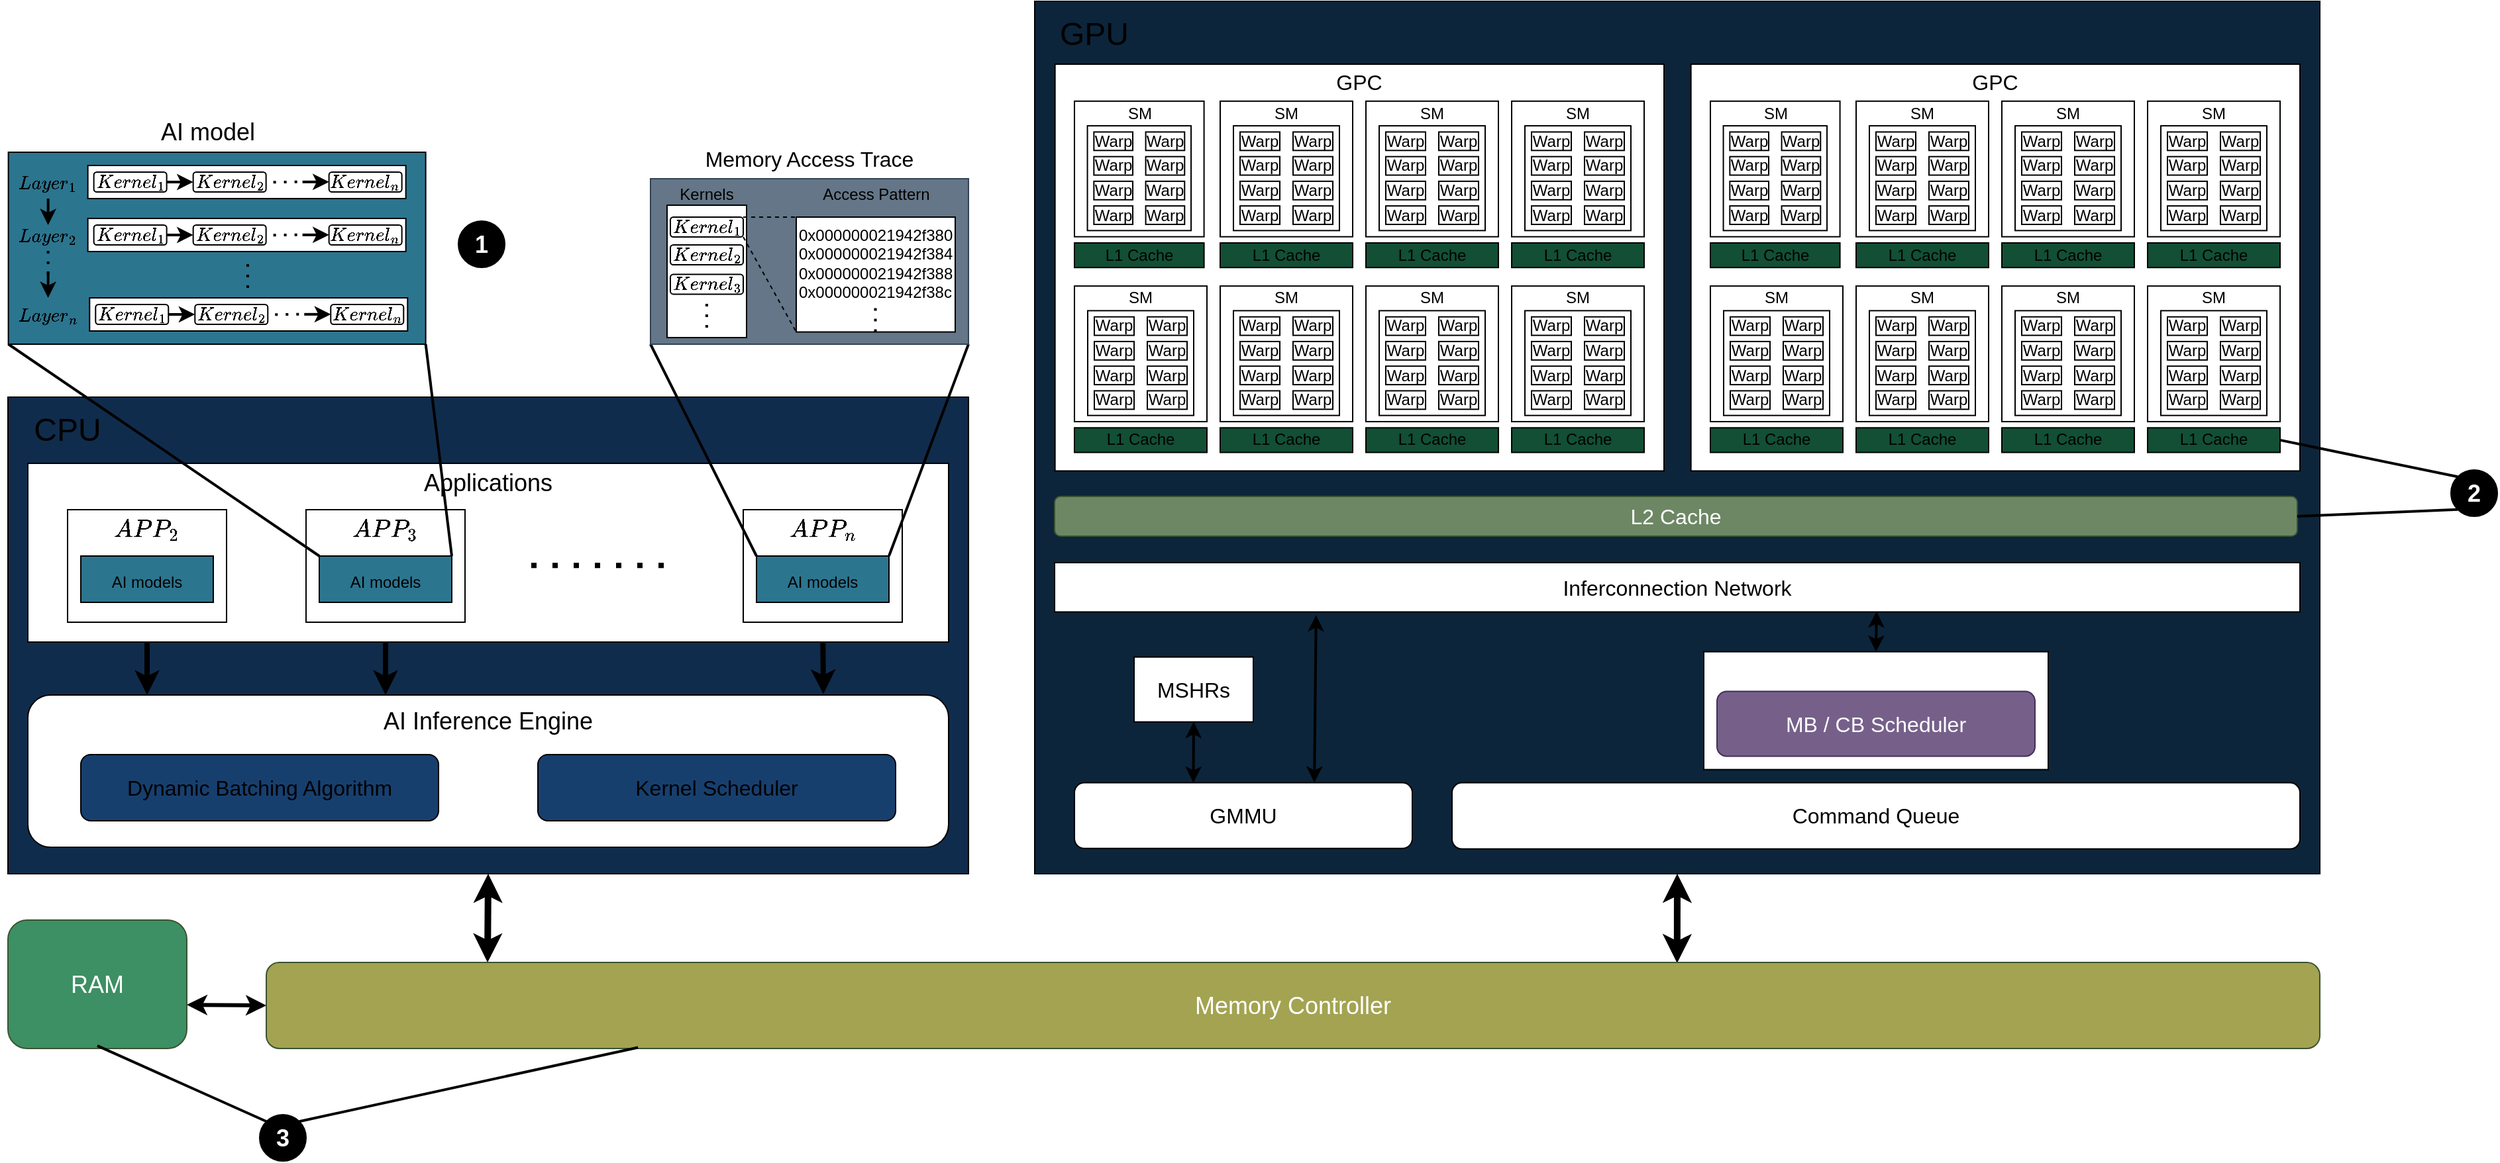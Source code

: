 <mxfile>
    <diagram name="Framework" id="-M7D6U7aEvp7IYTkIMqj">
        <mxGraphModel dx="2723" dy="1014" grid="1" gridSize="5" guides="1" tooltips="1" connect="1" arrows="1" fold="1" page="1" pageScale="1" pageWidth="827" pageHeight="1169" background="none" math="1" shadow="0">
            <root>
                <mxCell id="0lFwS5qkjPLTo9XxPmLD-0"/>
                <mxCell id="O6zM5P91BsrwT857ZJbo-772" value="temp" style="locked=1;" parent="0lFwS5qkjPLTo9XxPmLD-0" visible="0"/>
                <mxCell id="O6zM5P91BsrwT857ZJbo-773" value="" style="group" parent="O6zM5P91BsrwT857ZJbo-772" vertex="1" connectable="0">
                    <mxGeometry x="1140" y="1035" width="1030" height="115" as="geometry"/>
                </mxCell>
                <mxCell id="O6zM5P91BsrwT857ZJbo-774" value="" style="rounded=0;whiteSpace=wrap;html=1;fontSize=16;fillColor=#112F52;fontColor=#333333;strokeColor=#666666;" parent="O6zM5P91BsrwT857ZJbo-773" vertex="1">
                    <mxGeometry width="1030" height="115" as="geometry"/>
                </mxCell>
                <mxCell id="O6zM5P91BsrwT857ZJbo-775" value="&lt;font style=&quot;font-size: 24px;&quot;&gt;HAL&lt;/font&gt;" style="text;html=1;strokeColor=none;fillColor=none;align=center;verticalAlign=middle;whiteSpace=wrap;rounded=0;fontSize=16;" parent="O6zM5P91BsrwT857ZJbo-773" vertex="1">
                    <mxGeometry x="25" y="10" width="60" height="30" as="geometry"/>
                </mxCell>
                <mxCell id="O6zM5P91BsrwT857ZJbo-776" value="&lt;font style=&quot;font-size: 16px;&quot;&gt;GPU Driver&lt;/font&gt;" style="rounded=1;whiteSpace=wrap;html=1;fontSize=16;fillColor=default;" parent="O6zM5P91BsrwT857ZJbo-773" vertex="1">
                    <mxGeometry x="45" y="50" width="940" height="45" as="geometry"/>
                </mxCell>
                <mxCell id="O6zM5P91BsrwT857ZJbo-1208" value="" style="group" parent="O6zM5P91BsrwT857ZJbo-772" vertex="1" connectable="0">
                    <mxGeometry x="905" y="1038.76" width="97.5" height="125" as="geometry"/>
                </mxCell>
                <mxCell id="O6zM5P91BsrwT857ZJbo-1209" value="" style="shape=cylinder3;whiteSpace=wrap;html=1;boundedLbl=1;backgroundOutline=1;size=12.718;rounded=1;strokeColor=#CCCCCC;fontSize=16;fontColor=#ffffff;fillColor=#000000;" parent="O6zM5P91BsrwT857ZJbo-1208" vertex="1">
                    <mxGeometry y="10" width="97.5" height="90" as="geometry"/>
                </mxCell>
                <mxCell id="O6zM5P91BsrwT857ZJbo-1210" value="" style="shape=cylinder3;whiteSpace=wrap;html=1;boundedLbl=1;backgroundOutline=1;size=9;rounded=1;strokeColor=#CCCCCC;fontSize=16;fontColor=#ffffff;fillColor=#000000;" parent="O6zM5P91BsrwT857ZJbo-1208" vertex="1">
                    <mxGeometry y="10" width="97.5" height="70" as="geometry"/>
                </mxCell>
                <mxCell id="O6zM5P91BsrwT857ZJbo-1211" value="" style="shape=cylinder3;whiteSpace=wrap;html=1;boundedLbl=1;backgroundOutline=1;size=9;rounded=1;strokeColor=#CCCCCC;fontSize=16;fontColor=#ffffff;fillColor=#000000;" parent="O6zM5P91BsrwT857ZJbo-1208" vertex="1">
                    <mxGeometry y="5" width="97.5" height="60" as="geometry"/>
                </mxCell>
                <mxCell id="O6zM5P91BsrwT857ZJbo-1212" value="" style="shape=cylinder3;whiteSpace=wrap;html=1;boundedLbl=1;backgroundOutline=1;size=9;rounded=1;strokeColor=#CCCCCC;fontSize=16;fontColor=#ffffff;fillColor=#000000;" parent="O6zM5P91BsrwT857ZJbo-1208" vertex="1">
                    <mxGeometry width="97.5" height="50" as="geometry"/>
                </mxCell>
                <mxCell id="O6zM5P91BsrwT857ZJbo-1213" value="" style="shape=cylinder3;whiteSpace=wrap;html=1;boundedLbl=1;backgroundOutline=1;size=9;rounded=1;strokeColor=#CCCCCC;fontSize=16;fontColor=#ffffff;fillColor=#000000;" parent="O6zM5P91BsrwT857ZJbo-1208" vertex="1">
                    <mxGeometry width="97.5" height="35" as="geometry"/>
                </mxCell>
                <mxCell id="O6zM5P91BsrwT857ZJbo-1214" value="SSD" style="text;html=1;strokeColor=none;fillColor=none;align=center;verticalAlign=middle;whiteSpace=wrap;rounded=0;fontSize=16;fontColor=#FFFFFF;" parent="O6zM5P91BsrwT857ZJbo-1208" vertex="1">
                    <mxGeometry x="18.75" y="100" width="60" height="30" as="geometry"/>
                </mxCell>
                <mxCell id="O6zM5P91BsrwT857ZJbo-1215" style="edgeStyle=none;html=1;entryX=0.208;entryY=1.006;entryDx=0;entryDy=0;entryPerimeter=0;strokeColor=default;strokeWidth=4;fontSize=18;startArrow=classic;startFill=1;endArrow=classic;endFill=1;" parent="O6zM5P91BsrwT857ZJbo-772" edge="1">
                    <mxGeometry relative="1" as="geometry">
                        <mxPoint x="953.25" y="1050.76" as="sourcePoint"/>
                        <mxPoint x="954.21" y="999" as="targetPoint"/>
                    </mxGeometry>
                </mxCell>
                <mxCell id="0lFwS5qkjPLTo9XxPmLD-1" value="Bus" style="locked=1;" parent="0lFwS5qkjPLTo9XxPmLD-0"/>
                <mxCell id="O6zM5P91BsrwT857ZJbo-1096" value="" style="endArrow=classic;html=1;strokeColor=default;strokeWidth=5;fontSize=18;exitX=0.722;exitY=0.012;exitDx=0;exitDy=0;exitPerimeter=0;entryX=0.5;entryY=1;entryDx=0;entryDy=0;startArrow=classic;startFill=1;" parent="0lFwS5qkjPLTo9XxPmLD-1" target="O6zM5P91BsrwT857ZJbo-800" edge="1">
                    <mxGeometry width="50" height="50" relative="1" as="geometry">
                        <mxPoint x="1555.89" y="2042.48" as="sourcePoint"/>
                        <mxPoint x="1791" y="2017" as="targetPoint"/>
                    </mxGeometry>
                </mxCell>
                <mxCell id="O6zM5P91BsrwT857ZJbo-1108" value="" style="endArrow=classic;html=1;strokeColor=default;strokeWidth=5;fontSize=18;entryX=0.5;entryY=1;entryDx=0;entryDy=0;startArrow=classic;startFill=1;" parent="0lFwS5qkjPLTo9XxPmLD-1" edge="1" target="O6zM5P91BsrwT857ZJbo-1024">
                    <mxGeometry width="50" height="50" relative="1" as="geometry">
                        <mxPoint x="658" y="2042" as="sourcePoint"/>
                        <mxPoint x="658.02" y="1917.76" as="targetPoint"/>
                    </mxGeometry>
                </mxCell>
                <mxCell id="O6zM5P91BsrwT857ZJbo-1205" value="Memory Controller" style="rounded=1;whiteSpace=wrap;html=1;fontSize=18;fillColor=#A3A352;fontColor=#ffffff;strokeColor=#3A5431;" parent="0lFwS5qkjPLTo9XxPmLD-1" vertex="1">
                    <mxGeometry x="491" y="2042" width="1550" height="65" as="geometry"/>
                </mxCell>
                <mxCell id="O6zM5P91BsrwT857ZJbo-1206" value="RAM" style="rounded=1;whiteSpace=wrap;html=1;fontSize=18;fillColor=#3D8F64;fontColor=#ffffff;strokeColor=#3A5431;" parent="0lFwS5qkjPLTo9XxPmLD-1" vertex="1">
                    <mxGeometry x="296" y="2010" width="135" height="97" as="geometry"/>
                </mxCell>
                <mxCell id="O6zM5P91BsrwT857ZJbo-1207" value="" style="endArrow=classic;html=1;strokeColor=default;strokeWidth=3;fontSize=18;entryX=0;entryY=0.5;entryDx=0;entryDy=0;startArrow=classic;startFill=1;" parent="0lFwS5qkjPLTo9XxPmLD-1" target="O6zM5P91BsrwT857ZJbo-1205" edge="1">
                    <mxGeometry width="50" height="50" relative="1" as="geometry">
                        <mxPoint x="431" y="2074" as="sourcePoint"/>
                        <mxPoint x="251.02" y="2172" as="targetPoint"/>
                    </mxGeometry>
                </mxCell>
                <mxCell id="O6zM5P91BsrwT857ZJbo-797" value="GPU" style="locked=1;" parent="0lFwS5qkjPLTo9XxPmLD-0"/>
                <mxCell id="O6zM5P91BsrwT857ZJbo-800" value="" style="rounded=0;whiteSpace=wrap;html=1;fontSize=16;fillColor=#0C253B;container=0;" parent="O6zM5P91BsrwT857ZJbo-797" vertex="1">
                    <mxGeometry x="1071" y="1316" width="970" height="659" as="geometry"/>
                </mxCell>
                <mxCell id="O6zM5P91BsrwT857ZJbo-801" value="&lt;font style=&quot;font-size: 24px;&quot;&gt;GPU&lt;/font&gt;" style="text;html=1;strokeColor=none;fillColor=none;align=center;verticalAlign=middle;whiteSpace=wrap;rounded=0;fontSize=16;" parent="O6zM5P91BsrwT857ZJbo-797" vertex="1">
                    <mxGeometry x="1086" y="1327.001" width="60" height="27.931" as="geometry"/>
                </mxCell>
                <mxCell id="O6zM5P91BsrwT857ZJbo-802" value="&lt;font style=&quot;font-size: 16px;&quot;&gt;Inferconnection Network&lt;/font&gt;" style="rounded=0;whiteSpace=wrap;html=1;fillColor=default;fontSize=16;" parent="O6zM5P91BsrwT857ZJbo-797" vertex="1">
                    <mxGeometry x="1086" y="1740.0" width="940" height="37.241" as="geometry"/>
                </mxCell>
                <mxCell id="O6zM5P91BsrwT857ZJbo-803" value="" style="group" parent="O6zM5P91BsrwT857ZJbo-797" vertex="1" connectable="0">
                    <mxGeometry x="1101" y="1372.793" width="445" height="297.931" as="geometry"/>
                </mxCell>
                <mxCell id="O6zM5P91BsrwT857ZJbo-804" value="" style="group" parent="O6zM5P91BsrwT857ZJbo-803" vertex="1" connectable="0">
                    <mxGeometry y="18.621" width="445" height="279.31" as="geometry"/>
                </mxCell>
                <mxCell id="O6zM5P91BsrwT857ZJbo-805" value="" style="rounded=0;whiteSpace=wrap;html=1;fillColor=default;" parent="O6zM5P91BsrwT857ZJbo-804" vertex="1">
                    <mxGeometry x="-14.67" y="-27.931" width="459.67" height="307.241" as="geometry"/>
                </mxCell>
                <mxCell id="O6zM5P91BsrwT857ZJbo-806" value="" style="rounded=0;whiteSpace=wrap;html=1;fillColor=default;" parent="O6zM5P91BsrwT857ZJbo-804" vertex="1">
                    <mxGeometry width="97.802" height="102.414" as="geometry"/>
                </mxCell>
                <mxCell id="O6zM5P91BsrwT857ZJbo-807" value="SM" style="text;html=1;strokeColor=none;fillColor=none;align=center;verticalAlign=middle;whiteSpace=wrap;rounded=0;" parent="O6zM5P91BsrwT857ZJbo-804" vertex="1">
                    <mxGeometry x="19.56" y="4.655" width="58.681" height="9.31" as="geometry"/>
                </mxCell>
                <mxCell id="O6zM5P91BsrwT857ZJbo-808" value="" style="rounded=0;whiteSpace=wrap;html=1;fillColor=none;" parent="O6zM5P91BsrwT857ZJbo-804" vertex="1">
                    <mxGeometry x="9.78" y="18.621" width="78.242" height="79.138" as="geometry"/>
                </mxCell>
                <mxCell id="O6zM5P91BsrwT857ZJbo-809" value="Warp" style="rounded=0;whiteSpace=wrap;html=1;fillColor=none;" parent="O6zM5P91BsrwT857ZJbo-804" vertex="1">
                    <mxGeometry x="14.67" y="23.276" width="29.341" height="13.966" as="geometry"/>
                </mxCell>
                <mxCell id="O6zM5P91BsrwT857ZJbo-810" value="Warp" style="rounded=0;whiteSpace=wrap;html=1;fillColor=none;" parent="O6zM5P91BsrwT857ZJbo-804" vertex="1">
                    <mxGeometry x="14.67" y="41.897" width="29.341" height="13.966" as="geometry"/>
                </mxCell>
                <mxCell id="O6zM5P91BsrwT857ZJbo-811" value="Warp" style="rounded=0;whiteSpace=wrap;html=1;fillColor=none;" parent="O6zM5P91BsrwT857ZJbo-804" vertex="1">
                    <mxGeometry x="14.67" y="60.517" width="29.341" height="13.966" as="geometry"/>
                </mxCell>
                <mxCell id="O6zM5P91BsrwT857ZJbo-812" value="Warp" style="rounded=0;whiteSpace=wrap;html=1;fillColor=none;" parent="O6zM5P91BsrwT857ZJbo-804" vertex="1">
                    <mxGeometry x="14.67" y="79.138" width="29.341" height="13.966" as="geometry"/>
                </mxCell>
                <mxCell id="O6zM5P91BsrwT857ZJbo-813" value="Warp" style="rounded=0;whiteSpace=wrap;html=1;fillColor=none;" parent="O6zM5P91BsrwT857ZJbo-804" vertex="1">
                    <mxGeometry x="53.791" y="23.276" width="29.341" height="13.966" as="geometry"/>
                </mxCell>
                <mxCell id="O6zM5P91BsrwT857ZJbo-814" value="Warp" style="rounded=0;whiteSpace=wrap;html=1;fillColor=none;" parent="O6zM5P91BsrwT857ZJbo-804" vertex="1">
                    <mxGeometry x="53.791" y="41.897" width="29.341" height="13.966" as="geometry"/>
                </mxCell>
                <mxCell id="O6zM5P91BsrwT857ZJbo-815" value="Warp" style="rounded=0;whiteSpace=wrap;html=1;fillColor=none;" parent="O6zM5P91BsrwT857ZJbo-804" vertex="1">
                    <mxGeometry x="53.791" y="60.517" width="29.341" height="13.966" as="geometry"/>
                </mxCell>
                <mxCell id="O6zM5P91BsrwT857ZJbo-816" value="Warp" style="rounded=0;whiteSpace=wrap;html=1;fillColor=none;" parent="O6zM5P91BsrwT857ZJbo-804" vertex="1">
                    <mxGeometry x="53.791" y="79.138" width="29.341" height="13.966" as="geometry"/>
                </mxCell>
                <mxCell id="O6zM5P91BsrwT857ZJbo-817" value="L1 Cache" style="rounded=0;whiteSpace=wrap;html=1;fillColor=#124F35;" parent="O6zM5P91BsrwT857ZJbo-804" vertex="1">
                    <mxGeometry y="107.069" width="97.802" height="18.621" as="geometry"/>
                </mxCell>
                <mxCell id="O6zM5P91BsrwT857ZJbo-818" value="" style="group" parent="O6zM5P91BsrwT857ZJbo-803" vertex="1" connectable="0">
                    <mxGeometry y="158.276" width="100" height="125.69" as="geometry"/>
                </mxCell>
                <mxCell id="O6zM5P91BsrwT857ZJbo-819" value="" style="rounded=0;whiteSpace=wrap;html=1;fillColor=default;" parent="O6zM5P91BsrwT857ZJbo-818" vertex="1">
                    <mxGeometry width="100" height="102.414" as="geometry"/>
                </mxCell>
                <mxCell id="O6zM5P91BsrwT857ZJbo-820" value="SM" style="text;html=1;strokeColor=none;fillColor=none;align=center;verticalAlign=middle;whiteSpace=wrap;rounded=0;" parent="O6zM5P91BsrwT857ZJbo-818" vertex="1">
                    <mxGeometry x="20" y="4.655" width="60" height="9.31" as="geometry"/>
                </mxCell>
                <mxCell id="O6zM5P91BsrwT857ZJbo-821" value="" style="rounded=0;whiteSpace=wrap;html=1;fillColor=none;" parent="O6zM5P91BsrwT857ZJbo-818" vertex="1">
                    <mxGeometry x="10" y="18.621" width="80" height="79.138" as="geometry"/>
                </mxCell>
                <mxCell id="O6zM5P91BsrwT857ZJbo-822" value="Warp" style="rounded=0;whiteSpace=wrap;html=1;fillColor=none;" parent="O6zM5P91BsrwT857ZJbo-818" vertex="1">
                    <mxGeometry x="15" y="23.276" width="30" height="13.966" as="geometry"/>
                </mxCell>
                <mxCell id="O6zM5P91BsrwT857ZJbo-823" value="Warp" style="rounded=0;whiteSpace=wrap;html=1;fillColor=none;" parent="O6zM5P91BsrwT857ZJbo-818" vertex="1">
                    <mxGeometry x="15" y="41.897" width="30" height="13.966" as="geometry"/>
                </mxCell>
                <mxCell id="O6zM5P91BsrwT857ZJbo-824" value="Warp" style="rounded=0;whiteSpace=wrap;html=1;fillColor=none;" parent="O6zM5P91BsrwT857ZJbo-818" vertex="1">
                    <mxGeometry x="15" y="60.517" width="30" height="13.966" as="geometry"/>
                </mxCell>
                <mxCell id="O6zM5P91BsrwT857ZJbo-825" value="Warp" style="rounded=0;whiteSpace=wrap;html=1;fillColor=none;" parent="O6zM5P91BsrwT857ZJbo-818" vertex="1">
                    <mxGeometry x="15" y="79.138" width="30" height="13.966" as="geometry"/>
                </mxCell>
                <mxCell id="O6zM5P91BsrwT857ZJbo-826" value="Warp" style="rounded=0;whiteSpace=wrap;html=1;fillColor=none;" parent="O6zM5P91BsrwT857ZJbo-818" vertex="1">
                    <mxGeometry x="55" y="23.276" width="30" height="13.966" as="geometry"/>
                </mxCell>
                <mxCell id="O6zM5P91BsrwT857ZJbo-827" value="Warp" style="rounded=0;whiteSpace=wrap;html=1;fillColor=none;" parent="O6zM5P91BsrwT857ZJbo-818" vertex="1">
                    <mxGeometry x="55" y="41.897" width="30" height="13.966" as="geometry"/>
                </mxCell>
                <mxCell id="O6zM5P91BsrwT857ZJbo-828" value="Warp" style="rounded=0;whiteSpace=wrap;html=1;fillColor=none;" parent="O6zM5P91BsrwT857ZJbo-818" vertex="1">
                    <mxGeometry x="55" y="60.517" width="30" height="13.966" as="geometry"/>
                </mxCell>
                <mxCell id="O6zM5P91BsrwT857ZJbo-829" value="Warp" style="rounded=0;whiteSpace=wrap;html=1;fillColor=none;" parent="O6zM5P91BsrwT857ZJbo-818" vertex="1">
                    <mxGeometry x="55" y="79.138" width="30" height="13.966" as="geometry"/>
                </mxCell>
                <mxCell id="O6zM5P91BsrwT857ZJbo-830" value="L1 Cache" style="rounded=0;whiteSpace=wrap;html=1;fillColor=#124F35;" parent="O6zM5P91BsrwT857ZJbo-818" vertex="1">
                    <mxGeometry y="107.069" width="100" height="18.621" as="geometry"/>
                </mxCell>
                <mxCell id="O6zM5P91BsrwT857ZJbo-831" value="" style="group" parent="O6zM5P91BsrwT857ZJbo-803" vertex="1" connectable="0">
                    <mxGeometry x="110" y="158.276" width="100" height="125.69" as="geometry"/>
                </mxCell>
                <mxCell id="O6zM5P91BsrwT857ZJbo-832" value="" style="rounded=0;whiteSpace=wrap;html=1;fillColor=default;" parent="O6zM5P91BsrwT857ZJbo-831" vertex="1">
                    <mxGeometry width="100" height="102.414" as="geometry"/>
                </mxCell>
                <mxCell id="O6zM5P91BsrwT857ZJbo-833" value="SM" style="text;html=1;strokeColor=none;fillColor=none;align=center;verticalAlign=middle;whiteSpace=wrap;rounded=0;" parent="O6zM5P91BsrwT857ZJbo-831" vertex="1">
                    <mxGeometry x="20" y="4.655" width="60" height="9.31" as="geometry"/>
                </mxCell>
                <mxCell id="O6zM5P91BsrwT857ZJbo-834" value="" style="rounded=0;whiteSpace=wrap;html=1;fillColor=none;" parent="O6zM5P91BsrwT857ZJbo-831" vertex="1">
                    <mxGeometry x="10" y="18.621" width="80" height="79.138" as="geometry"/>
                </mxCell>
                <mxCell id="O6zM5P91BsrwT857ZJbo-835" value="Warp" style="rounded=0;whiteSpace=wrap;html=1;fillColor=none;" parent="O6zM5P91BsrwT857ZJbo-831" vertex="1">
                    <mxGeometry x="15" y="23.276" width="30" height="13.966" as="geometry"/>
                </mxCell>
                <mxCell id="O6zM5P91BsrwT857ZJbo-836" value="Warp" style="rounded=0;whiteSpace=wrap;html=1;fillColor=none;" parent="O6zM5P91BsrwT857ZJbo-831" vertex="1">
                    <mxGeometry x="15" y="41.897" width="30" height="13.966" as="geometry"/>
                </mxCell>
                <mxCell id="O6zM5P91BsrwT857ZJbo-837" value="Warp" style="rounded=0;whiteSpace=wrap;html=1;fillColor=none;" parent="O6zM5P91BsrwT857ZJbo-831" vertex="1">
                    <mxGeometry x="15" y="60.517" width="30" height="13.966" as="geometry"/>
                </mxCell>
                <mxCell id="O6zM5P91BsrwT857ZJbo-838" value="Warp" style="rounded=0;whiteSpace=wrap;html=1;fillColor=none;" parent="O6zM5P91BsrwT857ZJbo-831" vertex="1">
                    <mxGeometry x="15" y="79.138" width="30" height="13.966" as="geometry"/>
                </mxCell>
                <mxCell id="O6zM5P91BsrwT857ZJbo-839" value="Warp" style="rounded=0;whiteSpace=wrap;html=1;fillColor=none;" parent="O6zM5P91BsrwT857ZJbo-831" vertex="1">
                    <mxGeometry x="55" y="23.276" width="30" height="13.966" as="geometry"/>
                </mxCell>
                <mxCell id="O6zM5P91BsrwT857ZJbo-840" value="Warp" style="rounded=0;whiteSpace=wrap;html=1;fillColor=none;" parent="O6zM5P91BsrwT857ZJbo-831" vertex="1">
                    <mxGeometry x="55" y="41.897" width="30" height="13.966" as="geometry"/>
                </mxCell>
                <mxCell id="O6zM5P91BsrwT857ZJbo-841" value="Warp" style="rounded=0;whiteSpace=wrap;html=1;fillColor=none;" parent="O6zM5P91BsrwT857ZJbo-831" vertex="1">
                    <mxGeometry x="55" y="60.517" width="30" height="13.966" as="geometry"/>
                </mxCell>
                <mxCell id="O6zM5P91BsrwT857ZJbo-842" value="Warp" style="rounded=0;whiteSpace=wrap;html=1;fillColor=none;" parent="O6zM5P91BsrwT857ZJbo-831" vertex="1">
                    <mxGeometry x="55" y="79.138" width="30" height="13.966" as="geometry"/>
                </mxCell>
                <mxCell id="O6zM5P91BsrwT857ZJbo-843" value="L1 Cache" style="rounded=0;whiteSpace=wrap;html=1;fillColor=#124F35;" parent="O6zM5P91BsrwT857ZJbo-831" vertex="1">
                    <mxGeometry y="107.069" width="100" height="18.621" as="geometry"/>
                </mxCell>
                <mxCell id="O6zM5P91BsrwT857ZJbo-844" value="" style="group" parent="O6zM5P91BsrwT857ZJbo-803" vertex="1" connectable="0">
                    <mxGeometry x="220" y="158.276" width="100" height="125.69" as="geometry"/>
                </mxCell>
                <mxCell id="O6zM5P91BsrwT857ZJbo-845" value="" style="rounded=0;whiteSpace=wrap;html=1;fillColor=default;" parent="O6zM5P91BsrwT857ZJbo-844" vertex="1">
                    <mxGeometry width="100" height="102.414" as="geometry"/>
                </mxCell>
                <mxCell id="O6zM5P91BsrwT857ZJbo-846" value="SM" style="text;html=1;strokeColor=none;fillColor=none;align=center;verticalAlign=middle;whiteSpace=wrap;rounded=0;" parent="O6zM5P91BsrwT857ZJbo-844" vertex="1">
                    <mxGeometry x="20" y="4.655" width="60" height="9.31" as="geometry"/>
                </mxCell>
                <mxCell id="O6zM5P91BsrwT857ZJbo-847" value="" style="rounded=0;whiteSpace=wrap;html=1;fillColor=none;" parent="O6zM5P91BsrwT857ZJbo-844" vertex="1">
                    <mxGeometry x="10" y="18.621" width="80" height="79.138" as="geometry"/>
                </mxCell>
                <mxCell id="O6zM5P91BsrwT857ZJbo-848" value="Warp" style="rounded=0;whiteSpace=wrap;html=1;fillColor=none;" parent="O6zM5P91BsrwT857ZJbo-844" vertex="1">
                    <mxGeometry x="15" y="23.276" width="30" height="13.966" as="geometry"/>
                </mxCell>
                <mxCell id="O6zM5P91BsrwT857ZJbo-849" value="Warp" style="rounded=0;whiteSpace=wrap;html=1;fillColor=none;" parent="O6zM5P91BsrwT857ZJbo-844" vertex="1">
                    <mxGeometry x="15" y="41.897" width="30" height="13.966" as="geometry"/>
                </mxCell>
                <mxCell id="O6zM5P91BsrwT857ZJbo-850" value="Warp" style="rounded=0;whiteSpace=wrap;html=1;fillColor=none;" parent="O6zM5P91BsrwT857ZJbo-844" vertex="1">
                    <mxGeometry x="15" y="60.517" width="30" height="13.966" as="geometry"/>
                </mxCell>
                <mxCell id="O6zM5P91BsrwT857ZJbo-851" value="Warp" style="rounded=0;whiteSpace=wrap;html=1;fillColor=none;" parent="O6zM5P91BsrwT857ZJbo-844" vertex="1">
                    <mxGeometry x="15" y="79.138" width="30" height="13.966" as="geometry"/>
                </mxCell>
                <mxCell id="O6zM5P91BsrwT857ZJbo-852" value="Warp" style="rounded=0;whiteSpace=wrap;html=1;fillColor=none;" parent="O6zM5P91BsrwT857ZJbo-844" vertex="1">
                    <mxGeometry x="55" y="23.276" width="30" height="13.966" as="geometry"/>
                </mxCell>
                <mxCell id="O6zM5P91BsrwT857ZJbo-853" value="Warp" style="rounded=0;whiteSpace=wrap;html=1;fillColor=none;" parent="O6zM5P91BsrwT857ZJbo-844" vertex="1">
                    <mxGeometry x="55" y="41.897" width="30" height="13.966" as="geometry"/>
                </mxCell>
                <mxCell id="O6zM5P91BsrwT857ZJbo-854" value="Warp" style="rounded=0;whiteSpace=wrap;html=1;fillColor=none;" parent="O6zM5P91BsrwT857ZJbo-844" vertex="1">
                    <mxGeometry x="55" y="60.517" width="30" height="13.966" as="geometry"/>
                </mxCell>
                <mxCell id="O6zM5P91BsrwT857ZJbo-855" value="Warp" style="rounded=0;whiteSpace=wrap;html=1;fillColor=none;" parent="O6zM5P91BsrwT857ZJbo-844" vertex="1">
                    <mxGeometry x="55" y="79.138" width="30" height="13.966" as="geometry"/>
                </mxCell>
                <mxCell id="O6zM5P91BsrwT857ZJbo-856" value="L1 Cache" style="rounded=0;whiteSpace=wrap;html=1;fillColor=#124F35;" parent="O6zM5P91BsrwT857ZJbo-844" vertex="1">
                    <mxGeometry y="107.069" width="100" height="18.621" as="geometry"/>
                </mxCell>
                <mxCell id="O6zM5P91BsrwT857ZJbo-857" value="" style="group" parent="O6zM5P91BsrwT857ZJbo-803" vertex="1" connectable="0">
                    <mxGeometry x="330" y="158.276" width="100" height="125.69" as="geometry"/>
                </mxCell>
                <mxCell id="O6zM5P91BsrwT857ZJbo-858" value="" style="rounded=0;whiteSpace=wrap;html=1;fillColor=default;" parent="O6zM5P91BsrwT857ZJbo-857" vertex="1">
                    <mxGeometry width="100" height="102.414" as="geometry"/>
                </mxCell>
                <mxCell id="O6zM5P91BsrwT857ZJbo-859" value="SM" style="text;html=1;strokeColor=none;fillColor=none;align=center;verticalAlign=middle;whiteSpace=wrap;rounded=0;" parent="O6zM5P91BsrwT857ZJbo-857" vertex="1">
                    <mxGeometry x="20" y="4.655" width="60" height="9.31" as="geometry"/>
                </mxCell>
                <mxCell id="O6zM5P91BsrwT857ZJbo-860" value="" style="rounded=0;whiteSpace=wrap;html=1;fillColor=none;" parent="O6zM5P91BsrwT857ZJbo-857" vertex="1">
                    <mxGeometry x="10" y="18.621" width="80" height="79.138" as="geometry"/>
                </mxCell>
                <mxCell id="O6zM5P91BsrwT857ZJbo-861" value="Warp" style="rounded=0;whiteSpace=wrap;html=1;fillColor=none;" parent="O6zM5P91BsrwT857ZJbo-857" vertex="1">
                    <mxGeometry x="15" y="23.276" width="30" height="13.966" as="geometry"/>
                </mxCell>
                <mxCell id="O6zM5P91BsrwT857ZJbo-862" value="Warp" style="rounded=0;whiteSpace=wrap;html=1;fillColor=none;" parent="O6zM5P91BsrwT857ZJbo-857" vertex="1">
                    <mxGeometry x="15" y="41.897" width="30" height="13.966" as="geometry"/>
                </mxCell>
                <mxCell id="O6zM5P91BsrwT857ZJbo-863" value="Warp" style="rounded=0;whiteSpace=wrap;html=1;fillColor=none;" parent="O6zM5P91BsrwT857ZJbo-857" vertex="1">
                    <mxGeometry x="15" y="60.517" width="30" height="13.966" as="geometry"/>
                </mxCell>
                <mxCell id="O6zM5P91BsrwT857ZJbo-864" value="Warp" style="rounded=0;whiteSpace=wrap;html=1;fillColor=none;" parent="O6zM5P91BsrwT857ZJbo-857" vertex="1">
                    <mxGeometry x="15" y="79.138" width="30" height="13.966" as="geometry"/>
                </mxCell>
                <mxCell id="O6zM5P91BsrwT857ZJbo-865" value="Warp" style="rounded=0;whiteSpace=wrap;html=1;fillColor=none;" parent="O6zM5P91BsrwT857ZJbo-857" vertex="1">
                    <mxGeometry x="55" y="23.276" width="30" height="13.966" as="geometry"/>
                </mxCell>
                <mxCell id="O6zM5P91BsrwT857ZJbo-866" value="Warp" style="rounded=0;whiteSpace=wrap;html=1;fillColor=none;" parent="O6zM5P91BsrwT857ZJbo-857" vertex="1">
                    <mxGeometry x="55" y="41.897" width="30" height="13.966" as="geometry"/>
                </mxCell>
                <mxCell id="O6zM5P91BsrwT857ZJbo-867" value="Warp" style="rounded=0;whiteSpace=wrap;html=1;fillColor=none;" parent="O6zM5P91BsrwT857ZJbo-857" vertex="1">
                    <mxGeometry x="55" y="60.517" width="30" height="13.966" as="geometry"/>
                </mxCell>
                <mxCell id="O6zM5P91BsrwT857ZJbo-868" value="Warp" style="rounded=0;whiteSpace=wrap;html=1;fillColor=none;" parent="O6zM5P91BsrwT857ZJbo-857" vertex="1">
                    <mxGeometry x="55" y="79.138" width="30" height="13.966" as="geometry"/>
                </mxCell>
                <mxCell id="O6zM5P91BsrwT857ZJbo-869" value="L1 Cache" style="rounded=0;whiteSpace=wrap;html=1;fillColor=#124F35;" parent="O6zM5P91BsrwT857ZJbo-857" vertex="1">
                    <mxGeometry y="107.069" width="100" height="18.621" as="geometry"/>
                </mxCell>
                <mxCell id="O6zM5P91BsrwT857ZJbo-870" value="" style="group" parent="O6zM5P91BsrwT857ZJbo-803" vertex="1" connectable="0">
                    <mxGeometry x="110" y="18.621" width="100" height="125.69" as="geometry"/>
                </mxCell>
                <mxCell id="O6zM5P91BsrwT857ZJbo-871" value="" style="rounded=0;whiteSpace=wrap;html=1;fillColor=default;" parent="O6zM5P91BsrwT857ZJbo-870" vertex="1">
                    <mxGeometry width="100" height="102.414" as="geometry"/>
                </mxCell>
                <mxCell id="O6zM5P91BsrwT857ZJbo-872" value="SM" style="text;html=1;strokeColor=none;fillColor=none;align=center;verticalAlign=middle;whiteSpace=wrap;rounded=0;" parent="O6zM5P91BsrwT857ZJbo-870" vertex="1">
                    <mxGeometry x="20" y="4.655" width="60" height="9.31" as="geometry"/>
                </mxCell>
                <mxCell id="O6zM5P91BsrwT857ZJbo-873" value="" style="rounded=0;whiteSpace=wrap;html=1;fillColor=none;" parent="O6zM5P91BsrwT857ZJbo-870" vertex="1">
                    <mxGeometry x="10" y="18.621" width="80" height="79.138" as="geometry"/>
                </mxCell>
                <mxCell id="O6zM5P91BsrwT857ZJbo-874" value="Warp" style="rounded=0;whiteSpace=wrap;html=1;fillColor=none;" parent="O6zM5P91BsrwT857ZJbo-870" vertex="1">
                    <mxGeometry x="15" y="23.276" width="30" height="13.966" as="geometry"/>
                </mxCell>
                <mxCell id="O6zM5P91BsrwT857ZJbo-875" value="Warp" style="rounded=0;whiteSpace=wrap;html=1;fillColor=none;" parent="O6zM5P91BsrwT857ZJbo-870" vertex="1">
                    <mxGeometry x="15" y="41.897" width="30" height="13.966" as="geometry"/>
                </mxCell>
                <mxCell id="O6zM5P91BsrwT857ZJbo-876" value="Warp" style="rounded=0;whiteSpace=wrap;html=1;fillColor=none;" parent="O6zM5P91BsrwT857ZJbo-870" vertex="1">
                    <mxGeometry x="15" y="60.517" width="30" height="13.966" as="geometry"/>
                </mxCell>
                <mxCell id="O6zM5P91BsrwT857ZJbo-877" value="Warp" style="rounded=0;whiteSpace=wrap;html=1;fillColor=none;" parent="O6zM5P91BsrwT857ZJbo-870" vertex="1">
                    <mxGeometry x="15" y="79.138" width="30" height="13.966" as="geometry"/>
                </mxCell>
                <mxCell id="O6zM5P91BsrwT857ZJbo-878" value="Warp" style="rounded=0;whiteSpace=wrap;html=1;fillColor=none;" parent="O6zM5P91BsrwT857ZJbo-870" vertex="1">
                    <mxGeometry x="55" y="23.276" width="30" height="13.966" as="geometry"/>
                </mxCell>
                <mxCell id="O6zM5P91BsrwT857ZJbo-879" value="Warp" style="rounded=0;whiteSpace=wrap;html=1;fillColor=none;" parent="O6zM5P91BsrwT857ZJbo-870" vertex="1">
                    <mxGeometry x="55" y="41.897" width="30" height="13.966" as="geometry"/>
                </mxCell>
                <mxCell id="O6zM5P91BsrwT857ZJbo-880" value="Warp" style="rounded=0;whiteSpace=wrap;html=1;fillColor=none;" parent="O6zM5P91BsrwT857ZJbo-870" vertex="1">
                    <mxGeometry x="55" y="60.517" width="30" height="13.966" as="geometry"/>
                </mxCell>
                <mxCell id="O6zM5P91BsrwT857ZJbo-881" value="Warp" style="rounded=0;whiteSpace=wrap;html=1;fillColor=none;" parent="O6zM5P91BsrwT857ZJbo-870" vertex="1">
                    <mxGeometry x="55" y="79.138" width="30" height="13.966" as="geometry"/>
                </mxCell>
                <mxCell id="O6zM5P91BsrwT857ZJbo-882" value="L1 Cache" style="rounded=0;whiteSpace=wrap;html=1;fillColor=#124F35;" parent="O6zM5P91BsrwT857ZJbo-870" vertex="1">
                    <mxGeometry y="107.069" width="100" height="18.621" as="geometry"/>
                </mxCell>
                <mxCell id="O6zM5P91BsrwT857ZJbo-883" value="" style="group" parent="O6zM5P91BsrwT857ZJbo-803" vertex="1" connectable="0">
                    <mxGeometry x="220" y="18.621" width="100" height="125.69" as="geometry"/>
                </mxCell>
                <mxCell id="O6zM5P91BsrwT857ZJbo-884" value="" style="rounded=0;whiteSpace=wrap;html=1;fillColor=default;" parent="O6zM5P91BsrwT857ZJbo-883" vertex="1">
                    <mxGeometry width="100" height="102.414" as="geometry"/>
                </mxCell>
                <mxCell id="O6zM5P91BsrwT857ZJbo-885" value="SM" style="text;html=1;strokeColor=none;fillColor=none;align=center;verticalAlign=middle;whiteSpace=wrap;rounded=0;" parent="O6zM5P91BsrwT857ZJbo-883" vertex="1">
                    <mxGeometry x="20" y="4.655" width="60" height="9.31" as="geometry"/>
                </mxCell>
                <mxCell id="O6zM5P91BsrwT857ZJbo-886" value="" style="rounded=0;whiteSpace=wrap;html=1;fillColor=none;" parent="O6zM5P91BsrwT857ZJbo-883" vertex="1">
                    <mxGeometry x="10" y="18.621" width="80" height="79.138" as="geometry"/>
                </mxCell>
                <mxCell id="O6zM5P91BsrwT857ZJbo-887" value="Warp" style="rounded=0;whiteSpace=wrap;html=1;fillColor=none;" parent="O6zM5P91BsrwT857ZJbo-883" vertex="1">
                    <mxGeometry x="15" y="23.276" width="30" height="13.966" as="geometry"/>
                </mxCell>
                <mxCell id="O6zM5P91BsrwT857ZJbo-888" value="Warp" style="rounded=0;whiteSpace=wrap;html=1;fillColor=none;" parent="O6zM5P91BsrwT857ZJbo-883" vertex="1">
                    <mxGeometry x="15" y="41.897" width="30" height="13.966" as="geometry"/>
                </mxCell>
                <mxCell id="O6zM5P91BsrwT857ZJbo-889" value="Warp" style="rounded=0;whiteSpace=wrap;html=1;fillColor=none;" parent="O6zM5P91BsrwT857ZJbo-883" vertex="1">
                    <mxGeometry x="15" y="60.517" width="30" height="13.966" as="geometry"/>
                </mxCell>
                <mxCell id="O6zM5P91BsrwT857ZJbo-890" value="Warp" style="rounded=0;whiteSpace=wrap;html=1;fillColor=none;" parent="O6zM5P91BsrwT857ZJbo-883" vertex="1">
                    <mxGeometry x="15" y="79.138" width="30" height="13.966" as="geometry"/>
                </mxCell>
                <mxCell id="O6zM5P91BsrwT857ZJbo-891" value="Warp" style="rounded=0;whiteSpace=wrap;html=1;fillColor=none;" parent="O6zM5P91BsrwT857ZJbo-883" vertex="1">
                    <mxGeometry x="55" y="23.276" width="30" height="13.966" as="geometry"/>
                </mxCell>
                <mxCell id="O6zM5P91BsrwT857ZJbo-892" value="Warp" style="rounded=0;whiteSpace=wrap;html=1;fillColor=none;" parent="O6zM5P91BsrwT857ZJbo-883" vertex="1">
                    <mxGeometry x="55" y="41.897" width="30" height="13.966" as="geometry"/>
                </mxCell>
                <mxCell id="O6zM5P91BsrwT857ZJbo-893" value="Warp" style="rounded=0;whiteSpace=wrap;html=1;fillColor=none;" parent="O6zM5P91BsrwT857ZJbo-883" vertex="1">
                    <mxGeometry x="55" y="60.517" width="30" height="13.966" as="geometry"/>
                </mxCell>
                <mxCell id="O6zM5P91BsrwT857ZJbo-894" value="Warp" style="rounded=0;whiteSpace=wrap;html=1;fillColor=none;" parent="O6zM5P91BsrwT857ZJbo-883" vertex="1">
                    <mxGeometry x="55" y="79.138" width="30" height="13.966" as="geometry"/>
                </mxCell>
                <mxCell id="O6zM5P91BsrwT857ZJbo-895" value="L1 Cache" style="rounded=0;whiteSpace=wrap;html=1;fillColor=#124F35;" parent="O6zM5P91BsrwT857ZJbo-883" vertex="1">
                    <mxGeometry y="107.069" width="100" height="18.621" as="geometry"/>
                </mxCell>
                <mxCell id="O6zM5P91BsrwT857ZJbo-896" value="" style="group" parent="O6zM5P91BsrwT857ZJbo-803" vertex="1" connectable="0">
                    <mxGeometry x="330" y="18.621" width="100" height="125.69" as="geometry"/>
                </mxCell>
                <mxCell id="O6zM5P91BsrwT857ZJbo-897" value="" style="rounded=0;whiteSpace=wrap;html=1;fillColor=default;" parent="O6zM5P91BsrwT857ZJbo-896" vertex="1">
                    <mxGeometry width="100" height="102.414" as="geometry"/>
                </mxCell>
                <mxCell id="O6zM5P91BsrwT857ZJbo-898" value="SM" style="text;html=1;strokeColor=none;fillColor=none;align=center;verticalAlign=middle;whiteSpace=wrap;rounded=0;" parent="O6zM5P91BsrwT857ZJbo-896" vertex="1">
                    <mxGeometry x="20" y="4.655" width="60" height="9.31" as="geometry"/>
                </mxCell>
                <mxCell id="O6zM5P91BsrwT857ZJbo-899" value="" style="rounded=0;whiteSpace=wrap;html=1;fillColor=none;" parent="O6zM5P91BsrwT857ZJbo-896" vertex="1">
                    <mxGeometry x="10" y="18.621" width="80" height="79.138" as="geometry"/>
                </mxCell>
                <mxCell id="O6zM5P91BsrwT857ZJbo-900" value="Warp" style="rounded=0;whiteSpace=wrap;html=1;fillColor=none;" parent="O6zM5P91BsrwT857ZJbo-896" vertex="1">
                    <mxGeometry x="15" y="23.276" width="30" height="13.966" as="geometry"/>
                </mxCell>
                <mxCell id="O6zM5P91BsrwT857ZJbo-901" value="Warp" style="rounded=0;whiteSpace=wrap;html=1;fillColor=none;" parent="O6zM5P91BsrwT857ZJbo-896" vertex="1">
                    <mxGeometry x="15" y="41.897" width="30" height="13.966" as="geometry"/>
                </mxCell>
                <mxCell id="O6zM5P91BsrwT857ZJbo-902" value="Warp" style="rounded=0;whiteSpace=wrap;html=1;fillColor=none;" parent="O6zM5P91BsrwT857ZJbo-896" vertex="1">
                    <mxGeometry x="15" y="60.517" width="30" height="13.966" as="geometry"/>
                </mxCell>
                <mxCell id="O6zM5P91BsrwT857ZJbo-903" value="Warp" style="rounded=0;whiteSpace=wrap;html=1;fillColor=none;" parent="O6zM5P91BsrwT857ZJbo-896" vertex="1">
                    <mxGeometry x="15" y="79.138" width="30" height="13.966" as="geometry"/>
                </mxCell>
                <mxCell id="O6zM5P91BsrwT857ZJbo-904" value="Warp" style="rounded=0;whiteSpace=wrap;html=1;fillColor=none;" parent="O6zM5P91BsrwT857ZJbo-896" vertex="1">
                    <mxGeometry x="55" y="23.276" width="30" height="13.966" as="geometry"/>
                </mxCell>
                <mxCell id="O6zM5P91BsrwT857ZJbo-905" value="Warp" style="rounded=0;whiteSpace=wrap;html=1;fillColor=none;" parent="O6zM5P91BsrwT857ZJbo-896" vertex="1">
                    <mxGeometry x="55" y="41.897" width="30" height="13.966" as="geometry"/>
                </mxCell>
                <mxCell id="O6zM5P91BsrwT857ZJbo-906" value="Warp" style="rounded=0;whiteSpace=wrap;html=1;fillColor=none;" parent="O6zM5P91BsrwT857ZJbo-896" vertex="1">
                    <mxGeometry x="55" y="60.517" width="30" height="13.966" as="geometry"/>
                </mxCell>
                <mxCell id="O6zM5P91BsrwT857ZJbo-907" value="Warp" style="rounded=0;whiteSpace=wrap;html=1;fillColor=none;" parent="O6zM5P91BsrwT857ZJbo-896" vertex="1">
                    <mxGeometry x="55" y="79.138" width="30" height="13.966" as="geometry"/>
                </mxCell>
                <mxCell id="O6zM5P91BsrwT857ZJbo-908" value="L1 Cache" style="rounded=0;whiteSpace=wrap;html=1;fillColor=#124F35;" parent="O6zM5P91BsrwT857ZJbo-896" vertex="1">
                    <mxGeometry y="107.069" width="100" height="18.621" as="geometry"/>
                </mxCell>
                <mxCell id="O6zM5P91BsrwT857ZJbo-909" value="GPC" style="text;html=1;strokeColor=none;fillColor=none;align=center;verticalAlign=middle;whiteSpace=wrap;rounded=0;fontSize=16;" parent="O6zM5P91BsrwT857ZJbo-803" vertex="1">
                    <mxGeometry x="185.16" width="60" height="9.31" as="geometry"/>
                </mxCell>
                <mxCell id="O6zM5P91BsrwT857ZJbo-910" value="" style="group" parent="O6zM5P91BsrwT857ZJbo-797" vertex="1" connectable="0">
                    <mxGeometry x="1581" y="1372.793" width="445" height="297.931" as="geometry"/>
                </mxCell>
                <mxCell id="O6zM5P91BsrwT857ZJbo-911" value="" style="group" parent="O6zM5P91BsrwT857ZJbo-910" vertex="1" connectable="0">
                    <mxGeometry y="18.621" width="445" height="279.31" as="geometry"/>
                </mxCell>
                <mxCell id="O6zM5P91BsrwT857ZJbo-912" value="" style="rounded=0;whiteSpace=wrap;html=1;fillColor=default;" parent="O6zM5P91BsrwT857ZJbo-911" vertex="1">
                    <mxGeometry x="-14.67" y="-27.931" width="459.67" height="307.241" as="geometry"/>
                </mxCell>
                <mxCell id="O6zM5P91BsrwT857ZJbo-913" value="" style="rounded=0;whiteSpace=wrap;html=1;fillColor=default;" parent="O6zM5P91BsrwT857ZJbo-911" vertex="1">
                    <mxGeometry width="97.802" height="102.414" as="geometry"/>
                </mxCell>
                <mxCell id="O6zM5P91BsrwT857ZJbo-914" value="SM" style="text;html=1;strokeColor=none;fillColor=none;align=center;verticalAlign=middle;whiteSpace=wrap;rounded=0;" parent="O6zM5P91BsrwT857ZJbo-911" vertex="1">
                    <mxGeometry x="19.56" y="4.655" width="58.681" height="9.31" as="geometry"/>
                </mxCell>
                <mxCell id="O6zM5P91BsrwT857ZJbo-915" value="" style="rounded=0;whiteSpace=wrap;html=1;fillColor=none;" parent="O6zM5P91BsrwT857ZJbo-911" vertex="1">
                    <mxGeometry x="9.78" y="18.621" width="78.242" height="79.138" as="geometry"/>
                </mxCell>
                <mxCell id="O6zM5P91BsrwT857ZJbo-916" value="Warp" style="rounded=0;whiteSpace=wrap;html=1;fillColor=none;" parent="O6zM5P91BsrwT857ZJbo-911" vertex="1">
                    <mxGeometry x="14.67" y="23.276" width="29.341" height="13.966" as="geometry"/>
                </mxCell>
                <mxCell id="O6zM5P91BsrwT857ZJbo-917" value="Warp" style="rounded=0;whiteSpace=wrap;html=1;fillColor=none;" parent="O6zM5P91BsrwT857ZJbo-911" vertex="1">
                    <mxGeometry x="14.67" y="41.897" width="29.341" height="13.966" as="geometry"/>
                </mxCell>
                <mxCell id="O6zM5P91BsrwT857ZJbo-918" value="Warp" style="rounded=0;whiteSpace=wrap;html=1;fillColor=none;" parent="O6zM5P91BsrwT857ZJbo-911" vertex="1">
                    <mxGeometry x="14.67" y="60.517" width="29.341" height="13.966" as="geometry"/>
                </mxCell>
                <mxCell id="O6zM5P91BsrwT857ZJbo-919" value="Warp" style="rounded=0;whiteSpace=wrap;html=1;fillColor=none;" parent="O6zM5P91BsrwT857ZJbo-911" vertex="1">
                    <mxGeometry x="14.67" y="79.138" width="29.341" height="13.966" as="geometry"/>
                </mxCell>
                <mxCell id="O6zM5P91BsrwT857ZJbo-920" value="Warp" style="rounded=0;whiteSpace=wrap;html=1;fillColor=none;" parent="O6zM5P91BsrwT857ZJbo-911" vertex="1">
                    <mxGeometry x="53.791" y="23.276" width="29.341" height="13.966" as="geometry"/>
                </mxCell>
                <mxCell id="O6zM5P91BsrwT857ZJbo-921" value="Warp" style="rounded=0;whiteSpace=wrap;html=1;fillColor=none;" parent="O6zM5P91BsrwT857ZJbo-911" vertex="1">
                    <mxGeometry x="53.791" y="41.897" width="29.341" height="13.966" as="geometry"/>
                </mxCell>
                <mxCell id="O6zM5P91BsrwT857ZJbo-922" value="Warp" style="rounded=0;whiteSpace=wrap;html=1;fillColor=none;" parent="O6zM5P91BsrwT857ZJbo-911" vertex="1">
                    <mxGeometry x="53.791" y="60.517" width="29.341" height="13.966" as="geometry"/>
                </mxCell>
                <mxCell id="O6zM5P91BsrwT857ZJbo-923" value="Warp" style="rounded=0;whiteSpace=wrap;html=1;fillColor=none;" parent="O6zM5P91BsrwT857ZJbo-911" vertex="1">
                    <mxGeometry x="53.791" y="79.138" width="29.341" height="13.966" as="geometry"/>
                </mxCell>
                <mxCell id="O6zM5P91BsrwT857ZJbo-924" value="L1 Cache" style="rounded=0;whiteSpace=wrap;html=1;fillColor=#124F35;" parent="O6zM5P91BsrwT857ZJbo-911" vertex="1">
                    <mxGeometry y="107.069" width="97.802" height="18.621" as="geometry"/>
                </mxCell>
                <mxCell id="O6zM5P91BsrwT857ZJbo-925" value="" style="group" parent="O6zM5P91BsrwT857ZJbo-910" vertex="1" connectable="0">
                    <mxGeometry y="158.276" width="100" height="125.69" as="geometry"/>
                </mxCell>
                <mxCell id="O6zM5P91BsrwT857ZJbo-926" value="" style="rounded=0;whiteSpace=wrap;html=1;fillColor=default;" parent="O6zM5P91BsrwT857ZJbo-925" vertex="1">
                    <mxGeometry width="100" height="102.414" as="geometry"/>
                </mxCell>
                <mxCell id="O6zM5P91BsrwT857ZJbo-927" value="SM" style="text;html=1;strokeColor=none;fillColor=none;align=center;verticalAlign=middle;whiteSpace=wrap;rounded=0;" parent="O6zM5P91BsrwT857ZJbo-925" vertex="1">
                    <mxGeometry x="20" y="4.655" width="60" height="9.31" as="geometry"/>
                </mxCell>
                <mxCell id="O6zM5P91BsrwT857ZJbo-928" value="" style="rounded=0;whiteSpace=wrap;html=1;fillColor=none;" parent="O6zM5P91BsrwT857ZJbo-925" vertex="1">
                    <mxGeometry x="10" y="18.621" width="80" height="79.138" as="geometry"/>
                </mxCell>
                <mxCell id="O6zM5P91BsrwT857ZJbo-929" value="Warp" style="rounded=0;whiteSpace=wrap;html=1;fillColor=none;" parent="O6zM5P91BsrwT857ZJbo-925" vertex="1">
                    <mxGeometry x="15" y="23.276" width="30" height="13.966" as="geometry"/>
                </mxCell>
                <mxCell id="O6zM5P91BsrwT857ZJbo-930" value="Warp" style="rounded=0;whiteSpace=wrap;html=1;fillColor=none;" parent="O6zM5P91BsrwT857ZJbo-925" vertex="1">
                    <mxGeometry x="15" y="41.897" width="30" height="13.966" as="geometry"/>
                </mxCell>
                <mxCell id="O6zM5P91BsrwT857ZJbo-931" value="Warp" style="rounded=0;whiteSpace=wrap;html=1;fillColor=none;" parent="O6zM5P91BsrwT857ZJbo-925" vertex="1">
                    <mxGeometry x="15" y="60.517" width="30" height="13.966" as="geometry"/>
                </mxCell>
                <mxCell id="O6zM5P91BsrwT857ZJbo-932" value="Warp" style="rounded=0;whiteSpace=wrap;html=1;fillColor=none;" parent="O6zM5P91BsrwT857ZJbo-925" vertex="1">
                    <mxGeometry x="15" y="79.138" width="30" height="13.966" as="geometry"/>
                </mxCell>
                <mxCell id="O6zM5P91BsrwT857ZJbo-933" value="Warp" style="rounded=0;whiteSpace=wrap;html=1;fillColor=none;" parent="O6zM5P91BsrwT857ZJbo-925" vertex="1">
                    <mxGeometry x="55" y="23.276" width="30" height="13.966" as="geometry"/>
                </mxCell>
                <mxCell id="O6zM5P91BsrwT857ZJbo-934" value="Warp" style="rounded=0;whiteSpace=wrap;html=1;fillColor=none;" parent="O6zM5P91BsrwT857ZJbo-925" vertex="1">
                    <mxGeometry x="55" y="41.897" width="30" height="13.966" as="geometry"/>
                </mxCell>
                <mxCell id="O6zM5P91BsrwT857ZJbo-935" value="Warp" style="rounded=0;whiteSpace=wrap;html=1;fillColor=none;" parent="O6zM5P91BsrwT857ZJbo-925" vertex="1">
                    <mxGeometry x="55" y="60.517" width="30" height="13.966" as="geometry"/>
                </mxCell>
                <mxCell id="O6zM5P91BsrwT857ZJbo-936" value="Warp" style="rounded=0;whiteSpace=wrap;html=1;fillColor=none;" parent="O6zM5P91BsrwT857ZJbo-925" vertex="1">
                    <mxGeometry x="55" y="79.138" width="30" height="13.966" as="geometry"/>
                </mxCell>
                <mxCell id="O6zM5P91BsrwT857ZJbo-937" value="L1 Cache" style="rounded=0;whiteSpace=wrap;html=1;fillColor=#124F35;" parent="O6zM5P91BsrwT857ZJbo-925" vertex="1">
                    <mxGeometry y="107.069" width="100" height="18.621" as="geometry"/>
                </mxCell>
                <mxCell id="O6zM5P91BsrwT857ZJbo-938" value="" style="group" parent="O6zM5P91BsrwT857ZJbo-910" vertex="1" connectable="0">
                    <mxGeometry x="110" y="158.276" width="100" height="125.69" as="geometry"/>
                </mxCell>
                <mxCell id="O6zM5P91BsrwT857ZJbo-939" value="" style="rounded=0;whiteSpace=wrap;html=1;fillColor=default;" parent="O6zM5P91BsrwT857ZJbo-938" vertex="1">
                    <mxGeometry width="100" height="102.414" as="geometry"/>
                </mxCell>
                <mxCell id="O6zM5P91BsrwT857ZJbo-940" value="SM" style="text;html=1;strokeColor=none;fillColor=none;align=center;verticalAlign=middle;whiteSpace=wrap;rounded=0;" parent="O6zM5P91BsrwT857ZJbo-938" vertex="1">
                    <mxGeometry x="20" y="4.655" width="60" height="9.31" as="geometry"/>
                </mxCell>
                <mxCell id="O6zM5P91BsrwT857ZJbo-941" value="" style="rounded=0;whiteSpace=wrap;html=1;fillColor=none;" parent="O6zM5P91BsrwT857ZJbo-938" vertex="1">
                    <mxGeometry x="10" y="18.621" width="80" height="79.138" as="geometry"/>
                </mxCell>
                <mxCell id="O6zM5P91BsrwT857ZJbo-942" value="Warp" style="rounded=0;whiteSpace=wrap;html=1;fillColor=none;" parent="O6zM5P91BsrwT857ZJbo-938" vertex="1">
                    <mxGeometry x="15" y="23.276" width="30" height="13.966" as="geometry"/>
                </mxCell>
                <mxCell id="O6zM5P91BsrwT857ZJbo-943" value="Warp" style="rounded=0;whiteSpace=wrap;html=1;fillColor=none;" parent="O6zM5P91BsrwT857ZJbo-938" vertex="1">
                    <mxGeometry x="15" y="41.897" width="30" height="13.966" as="geometry"/>
                </mxCell>
                <mxCell id="O6zM5P91BsrwT857ZJbo-944" value="Warp" style="rounded=0;whiteSpace=wrap;html=1;fillColor=none;" parent="O6zM5P91BsrwT857ZJbo-938" vertex="1">
                    <mxGeometry x="15" y="60.517" width="30" height="13.966" as="geometry"/>
                </mxCell>
                <mxCell id="O6zM5P91BsrwT857ZJbo-945" value="Warp" style="rounded=0;whiteSpace=wrap;html=1;fillColor=none;" parent="O6zM5P91BsrwT857ZJbo-938" vertex="1">
                    <mxGeometry x="15" y="79.138" width="30" height="13.966" as="geometry"/>
                </mxCell>
                <mxCell id="O6zM5P91BsrwT857ZJbo-946" value="Warp" style="rounded=0;whiteSpace=wrap;html=1;fillColor=none;" parent="O6zM5P91BsrwT857ZJbo-938" vertex="1">
                    <mxGeometry x="55" y="23.276" width="30" height="13.966" as="geometry"/>
                </mxCell>
                <mxCell id="O6zM5P91BsrwT857ZJbo-947" value="Warp" style="rounded=0;whiteSpace=wrap;html=1;fillColor=none;" parent="O6zM5P91BsrwT857ZJbo-938" vertex="1">
                    <mxGeometry x="55" y="41.897" width="30" height="13.966" as="geometry"/>
                </mxCell>
                <mxCell id="O6zM5P91BsrwT857ZJbo-948" value="Warp" style="rounded=0;whiteSpace=wrap;html=1;fillColor=none;" parent="O6zM5P91BsrwT857ZJbo-938" vertex="1">
                    <mxGeometry x="55" y="60.517" width="30" height="13.966" as="geometry"/>
                </mxCell>
                <mxCell id="O6zM5P91BsrwT857ZJbo-949" value="Warp" style="rounded=0;whiteSpace=wrap;html=1;fillColor=none;" parent="O6zM5P91BsrwT857ZJbo-938" vertex="1">
                    <mxGeometry x="55" y="79.138" width="30" height="13.966" as="geometry"/>
                </mxCell>
                <mxCell id="O6zM5P91BsrwT857ZJbo-950" value="L1 Cache" style="rounded=0;whiteSpace=wrap;html=1;fillColor=#124F35;" parent="O6zM5P91BsrwT857ZJbo-938" vertex="1">
                    <mxGeometry y="107.069" width="100" height="18.621" as="geometry"/>
                </mxCell>
                <mxCell id="O6zM5P91BsrwT857ZJbo-951" value="" style="group" parent="O6zM5P91BsrwT857ZJbo-910" vertex="1" connectable="0">
                    <mxGeometry x="220" y="158.276" width="100" height="125.69" as="geometry"/>
                </mxCell>
                <mxCell id="O6zM5P91BsrwT857ZJbo-952" value="" style="rounded=0;whiteSpace=wrap;html=1;fillColor=default;" parent="O6zM5P91BsrwT857ZJbo-951" vertex="1">
                    <mxGeometry width="100" height="102.414" as="geometry"/>
                </mxCell>
                <mxCell id="O6zM5P91BsrwT857ZJbo-953" value="SM" style="text;html=1;strokeColor=none;fillColor=none;align=center;verticalAlign=middle;whiteSpace=wrap;rounded=0;" parent="O6zM5P91BsrwT857ZJbo-951" vertex="1">
                    <mxGeometry x="20" y="4.655" width="60" height="9.31" as="geometry"/>
                </mxCell>
                <mxCell id="O6zM5P91BsrwT857ZJbo-954" value="" style="rounded=0;whiteSpace=wrap;html=1;fillColor=none;" parent="O6zM5P91BsrwT857ZJbo-951" vertex="1">
                    <mxGeometry x="10" y="18.621" width="80" height="79.138" as="geometry"/>
                </mxCell>
                <mxCell id="O6zM5P91BsrwT857ZJbo-955" value="Warp" style="rounded=0;whiteSpace=wrap;html=1;fillColor=none;" parent="O6zM5P91BsrwT857ZJbo-951" vertex="1">
                    <mxGeometry x="15" y="23.276" width="30" height="13.966" as="geometry"/>
                </mxCell>
                <mxCell id="O6zM5P91BsrwT857ZJbo-956" value="Warp" style="rounded=0;whiteSpace=wrap;html=1;fillColor=none;" parent="O6zM5P91BsrwT857ZJbo-951" vertex="1">
                    <mxGeometry x="15" y="41.897" width="30" height="13.966" as="geometry"/>
                </mxCell>
                <mxCell id="O6zM5P91BsrwT857ZJbo-957" value="Warp" style="rounded=0;whiteSpace=wrap;html=1;fillColor=none;" parent="O6zM5P91BsrwT857ZJbo-951" vertex="1">
                    <mxGeometry x="15" y="60.517" width="30" height="13.966" as="geometry"/>
                </mxCell>
                <mxCell id="O6zM5P91BsrwT857ZJbo-958" value="Warp" style="rounded=0;whiteSpace=wrap;html=1;fillColor=none;" parent="O6zM5P91BsrwT857ZJbo-951" vertex="1">
                    <mxGeometry x="15" y="79.138" width="30" height="13.966" as="geometry"/>
                </mxCell>
                <mxCell id="O6zM5P91BsrwT857ZJbo-959" value="Warp" style="rounded=0;whiteSpace=wrap;html=1;fillColor=none;" parent="O6zM5P91BsrwT857ZJbo-951" vertex="1">
                    <mxGeometry x="55" y="23.276" width="30" height="13.966" as="geometry"/>
                </mxCell>
                <mxCell id="O6zM5P91BsrwT857ZJbo-960" value="Warp" style="rounded=0;whiteSpace=wrap;html=1;fillColor=none;" parent="O6zM5P91BsrwT857ZJbo-951" vertex="1">
                    <mxGeometry x="55" y="41.897" width="30" height="13.966" as="geometry"/>
                </mxCell>
                <mxCell id="O6zM5P91BsrwT857ZJbo-961" value="Warp" style="rounded=0;whiteSpace=wrap;html=1;fillColor=none;" parent="O6zM5P91BsrwT857ZJbo-951" vertex="1">
                    <mxGeometry x="55" y="60.517" width="30" height="13.966" as="geometry"/>
                </mxCell>
                <mxCell id="O6zM5P91BsrwT857ZJbo-962" value="Warp" style="rounded=0;whiteSpace=wrap;html=1;fillColor=none;" parent="O6zM5P91BsrwT857ZJbo-951" vertex="1">
                    <mxGeometry x="55" y="79.138" width="30" height="13.966" as="geometry"/>
                </mxCell>
                <mxCell id="O6zM5P91BsrwT857ZJbo-963" value="L1 Cache" style="rounded=0;whiteSpace=wrap;html=1;fillColor=#124F35;" parent="O6zM5P91BsrwT857ZJbo-951" vertex="1">
                    <mxGeometry y="107.069" width="100" height="18.621" as="geometry"/>
                </mxCell>
                <mxCell id="O6zM5P91BsrwT857ZJbo-964" value="" style="group" parent="O6zM5P91BsrwT857ZJbo-910" vertex="1" connectable="0">
                    <mxGeometry x="330" y="158.276" width="100" height="125.69" as="geometry"/>
                </mxCell>
                <mxCell id="O6zM5P91BsrwT857ZJbo-965" value="" style="rounded=0;whiteSpace=wrap;html=1;fillColor=default;" parent="O6zM5P91BsrwT857ZJbo-964" vertex="1">
                    <mxGeometry width="100" height="102.414" as="geometry"/>
                </mxCell>
                <mxCell id="O6zM5P91BsrwT857ZJbo-966" value="SM" style="text;html=1;strokeColor=none;fillColor=none;align=center;verticalAlign=middle;whiteSpace=wrap;rounded=0;" parent="O6zM5P91BsrwT857ZJbo-964" vertex="1">
                    <mxGeometry x="20" y="4.655" width="60" height="9.31" as="geometry"/>
                </mxCell>
                <mxCell id="O6zM5P91BsrwT857ZJbo-967" value="" style="rounded=0;whiteSpace=wrap;html=1;fillColor=none;" parent="O6zM5P91BsrwT857ZJbo-964" vertex="1">
                    <mxGeometry x="10" y="18.621" width="80" height="79.138" as="geometry"/>
                </mxCell>
                <mxCell id="O6zM5P91BsrwT857ZJbo-968" value="Warp" style="rounded=0;whiteSpace=wrap;html=1;fillColor=none;" parent="O6zM5P91BsrwT857ZJbo-964" vertex="1">
                    <mxGeometry x="15" y="23.276" width="30" height="13.966" as="geometry"/>
                </mxCell>
                <mxCell id="O6zM5P91BsrwT857ZJbo-969" value="Warp" style="rounded=0;whiteSpace=wrap;html=1;fillColor=none;" parent="O6zM5P91BsrwT857ZJbo-964" vertex="1">
                    <mxGeometry x="15" y="41.897" width="30" height="13.966" as="geometry"/>
                </mxCell>
                <mxCell id="O6zM5P91BsrwT857ZJbo-970" value="Warp" style="rounded=0;whiteSpace=wrap;html=1;fillColor=none;" parent="O6zM5P91BsrwT857ZJbo-964" vertex="1">
                    <mxGeometry x="15" y="60.517" width="30" height="13.966" as="geometry"/>
                </mxCell>
                <mxCell id="O6zM5P91BsrwT857ZJbo-971" value="Warp" style="rounded=0;whiteSpace=wrap;html=1;fillColor=none;" parent="O6zM5P91BsrwT857ZJbo-964" vertex="1">
                    <mxGeometry x="15" y="79.138" width="30" height="13.966" as="geometry"/>
                </mxCell>
                <mxCell id="O6zM5P91BsrwT857ZJbo-972" value="Warp" style="rounded=0;whiteSpace=wrap;html=1;fillColor=none;" parent="O6zM5P91BsrwT857ZJbo-964" vertex="1">
                    <mxGeometry x="55" y="23.276" width="30" height="13.966" as="geometry"/>
                </mxCell>
                <mxCell id="O6zM5P91BsrwT857ZJbo-973" value="Warp" style="rounded=0;whiteSpace=wrap;html=1;fillColor=none;" parent="O6zM5P91BsrwT857ZJbo-964" vertex="1">
                    <mxGeometry x="55" y="41.897" width="30" height="13.966" as="geometry"/>
                </mxCell>
                <mxCell id="O6zM5P91BsrwT857ZJbo-974" value="Warp" style="rounded=0;whiteSpace=wrap;html=1;fillColor=none;" parent="O6zM5P91BsrwT857ZJbo-964" vertex="1">
                    <mxGeometry x="55" y="60.517" width="30" height="13.966" as="geometry"/>
                </mxCell>
                <mxCell id="O6zM5P91BsrwT857ZJbo-975" value="Warp" style="rounded=0;whiteSpace=wrap;html=1;fillColor=none;" parent="O6zM5P91BsrwT857ZJbo-964" vertex="1">
                    <mxGeometry x="55" y="79.138" width="30" height="13.966" as="geometry"/>
                </mxCell>
                <mxCell id="O6zM5P91BsrwT857ZJbo-976" value="L1 Cache" style="rounded=0;whiteSpace=wrap;html=1;fillColor=#124F35;" parent="O6zM5P91BsrwT857ZJbo-964" vertex="1">
                    <mxGeometry y="107.069" width="100" height="18.621" as="geometry"/>
                </mxCell>
                <mxCell id="O6zM5P91BsrwT857ZJbo-977" value="" style="group" parent="O6zM5P91BsrwT857ZJbo-910" vertex="1" connectable="0">
                    <mxGeometry x="110" y="18.621" width="100" height="125.69" as="geometry"/>
                </mxCell>
                <mxCell id="O6zM5P91BsrwT857ZJbo-978" value="" style="rounded=0;whiteSpace=wrap;html=1;fillColor=default;" parent="O6zM5P91BsrwT857ZJbo-977" vertex="1">
                    <mxGeometry width="100" height="102.414" as="geometry"/>
                </mxCell>
                <mxCell id="O6zM5P91BsrwT857ZJbo-979" value="SM" style="text;html=1;strokeColor=none;fillColor=none;align=center;verticalAlign=middle;whiteSpace=wrap;rounded=0;" parent="O6zM5P91BsrwT857ZJbo-977" vertex="1">
                    <mxGeometry x="20" y="4.655" width="60" height="9.31" as="geometry"/>
                </mxCell>
                <mxCell id="O6zM5P91BsrwT857ZJbo-980" value="" style="rounded=0;whiteSpace=wrap;html=1;fillColor=none;" parent="O6zM5P91BsrwT857ZJbo-977" vertex="1">
                    <mxGeometry x="10" y="18.621" width="80" height="79.138" as="geometry"/>
                </mxCell>
                <mxCell id="O6zM5P91BsrwT857ZJbo-981" value="Warp" style="rounded=0;whiteSpace=wrap;html=1;fillColor=none;" parent="O6zM5P91BsrwT857ZJbo-977" vertex="1">
                    <mxGeometry x="15" y="23.276" width="30" height="13.966" as="geometry"/>
                </mxCell>
                <mxCell id="O6zM5P91BsrwT857ZJbo-982" value="Warp" style="rounded=0;whiteSpace=wrap;html=1;fillColor=none;" parent="O6zM5P91BsrwT857ZJbo-977" vertex="1">
                    <mxGeometry x="15" y="41.897" width="30" height="13.966" as="geometry"/>
                </mxCell>
                <mxCell id="O6zM5P91BsrwT857ZJbo-983" value="Warp" style="rounded=0;whiteSpace=wrap;html=1;fillColor=none;" parent="O6zM5P91BsrwT857ZJbo-977" vertex="1">
                    <mxGeometry x="15" y="60.517" width="30" height="13.966" as="geometry"/>
                </mxCell>
                <mxCell id="O6zM5P91BsrwT857ZJbo-984" value="Warp" style="rounded=0;whiteSpace=wrap;html=1;fillColor=none;" parent="O6zM5P91BsrwT857ZJbo-977" vertex="1">
                    <mxGeometry x="15" y="79.138" width="30" height="13.966" as="geometry"/>
                </mxCell>
                <mxCell id="O6zM5P91BsrwT857ZJbo-985" value="Warp" style="rounded=0;whiteSpace=wrap;html=1;fillColor=none;" parent="O6zM5P91BsrwT857ZJbo-977" vertex="1">
                    <mxGeometry x="55" y="23.276" width="30" height="13.966" as="geometry"/>
                </mxCell>
                <mxCell id="O6zM5P91BsrwT857ZJbo-986" value="Warp" style="rounded=0;whiteSpace=wrap;html=1;fillColor=none;" parent="O6zM5P91BsrwT857ZJbo-977" vertex="1">
                    <mxGeometry x="55" y="41.897" width="30" height="13.966" as="geometry"/>
                </mxCell>
                <mxCell id="O6zM5P91BsrwT857ZJbo-987" value="Warp" style="rounded=0;whiteSpace=wrap;html=1;fillColor=none;" parent="O6zM5P91BsrwT857ZJbo-977" vertex="1">
                    <mxGeometry x="55" y="60.517" width="30" height="13.966" as="geometry"/>
                </mxCell>
                <mxCell id="O6zM5P91BsrwT857ZJbo-988" value="Warp" style="rounded=0;whiteSpace=wrap;html=1;fillColor=none;" parent="O6zM5P91BsrwT857ZJbo-977" vertex="1">
                    <mxGeometry x="55" y="79.138" width="30" height="13.966" as="geometry"/>
                </mxCell>
                <mxCell id="O6zM5P91BsrwT857ZJbo-989" value="L1 Cache" style="rounded=0;whiteSpace=wrap;html=1;fillColor=#124F35;" parent="O6zM5P91BsrwT857ZJbo-977" vertex="1">
                    <mxGeometry y="107.069" width="100" height="18.621" as="geometry"/>
                </mxCell>
                <mxCell id="O6zM5P91BsrwT857ZJbo-990" value="" style="group" parent="O6zM5P91BsrwT857ZJbo-910" vertex="1" connectable="0">
                    <mxGeometry x="220" y="18.621" width="100" height="125.69" as="geometry"/>
                </mxCell>
                <mxCell id="O6zM5P91BsrwT857ZJbo-991" value="" style="rounded=0;whiteSpace=wrap;html=1;fillColor=default;" parent="O6zM5P91BsrwT857ZJbo-990" vertex="1">
                    <mxGeometry width="100" height="102.414" as="geometry"/>
                </mxCell>
                <mxCell id="O6zM5P91BsrwT857ZJbo-992" value="SM" style="text;html=1;strokeColor=none;fillColor=none;align=center;verticalAlign=middle;whiteSpace=wrap;rounded=0;" parent="O6zM5P91BsrwT857ZJbo-990" vertex="1">
                    <mxGeometry x="20" y="4.655" width="60" height="9.31" as="geometry"/>
                </mxCell>
                <mxCell id="O6zM5P91BsrwT857ZJbo-993" value="" style="rounded=0;whiteSpace=wrap;html=1;fillColor=none;" parent="O6zM5P91BsrwT857ZJbo-990" vertex="1">
                    <mxGeometry x="10" y="18.621" width="80" height="79.138" as="geometry"/>
                </mxCell>
                <mxCell id="O6zM5P91BsrwT857ZJbo-994" value="Warp" style="rounded=0;whiteSpace=wrap;html=1;fillColor=none;" parent="O6zM5P91BsrwT857ZJbo-990" vertex="1">
                    <mxGeometry x="15" y="23.276" width="30" height="13.966" as="geometry"/>
                </mxCell>
                <mxCell id="O6zM5P91BsrwT857ZJbo-995" value="Warp" style="rounded=0;whiteSpace=wrap;html=1;fillColor=none;" parent="O6zM5P91BsrwT857ZJbo-990" vertex="1">
                    <mxGeometry x="15" y="41.897" width="30" height="13.966" as="geometry"/>
                </mxCell>
                <mxCell id="O6zM5P91BsrwT857ZJbo-996" value="Warp" style="rounded=0;whiteSpace=wrap;html=1;fillColor=none;" parent="O6zM5P91BsrwT857ZJbo-990" vertex="1">
                    <mxGeometry x="15" y="60.517" width="30" height="13.966" as="geometry"/>
                </mxCell>
                <mxCell id="O6zM5P91BsrwT857ZJbo-997" value="Warp" style="rounded=0;whiteSpace=wrap;html=1;fillColor=none;" parent="O6zM5P91BsrwT857ZJbo-990" vertex="1">
                    <mxGeometry x="15" y="79.138" width="30" height="13.966" as="geometry"/>
                </mxCell>
                <mxCell id="O6zM5P91BsrwT857ZJbo-998" value="Warp" style="rounded=0;whiteSpace=wrap;html=1;fillColor=none;" parent="O6zM5P91BsrwT857ZJbo-990" vertex="1">
                    <mxGeometry x="55" y="23.276" width="30" height="13.966" as="geometry"/>
                </mxCell>
                <mxCell id="O6zM5P91BsrwT857ZJbo-999" value="Warp" style="rounded=0;whiteSpace=wrap;html=1;fillColor=none;" parent="O6zM5P91BsrwT857ZJbo-990" vertex="1">
                    <mxGeometry x="55" y="41.897" width="30" height="13.966" as="geometry"/>
                </mxCell>
                <mxCell id="O6zM5P91BsrwT857ZJbo-1000" value="Warp" style="rounded=0;whiteSpace=wrap;html=1;fillColor=none;" parent="O6zM5P91BsrwT857ZJbo-990" vertex="1">
                    <mxGeometry x="55" y="60.517" width="30" height="13.966" as="geometry"/>
                </mxCell>
                <mxCell id="O6zM5P91BsrwT857ZJbo-1001" value="Warp" style="rounded=0;whiteSpace=wrap;html=1;fillColor=none;" parent="O6zM5P91BsrwT857ZJbo-990" vertex="1">
                    <mxGeometry x="55" y="79.138" width="30" height="13.966" as="geometry"/>
                </mxCell>
                <mxCell id="O6zM5P91BsrwT857ZJbo-1002" value="L1 Cache" style="rounded=0;whiteSpace=wrap;html=1;fillColor=#124F35;" parent="O6zM5P91BsrwT857ZJbo-990" vertex="1">
                    <mxGeometry y="107.069" width="100" height="18.621" as="geometry"/>
                </mxCell>
                <mxCell id="O6zM5P91BsrwT857ZJbo-1003" value="" style="group" parent="O6zM5P91BsrwT857ZJbo-910" vertex="1" connectable="0">
                    <mxGeometry x="330" y="18.621" width="100" height="125.69" as="geometry"/>
                </mxCell>
                <mxCell id="O6zM5P91BsrwT857ZJbo-1004" value="" style="rounded=0;whiteSpace=wrap;html=1;fillColor=default;" parent="O6zM5P91BsrwT857ZJbo-1003" vertex="1">
                    <mxGeometry width="100" height="102.414" as="geometry"/>
                </mxCell>
                <mxCell id="O6zM5P91BsrwT857ZJbo-1005" value="SM" style="text;html=1;strokeColor=none;fillColor=none;align=center;verticalAlign=middle;whiteSpace=wrap;rounded=0;" parent="O6zM5P91BsrwT857ZJbo-1003" vertex="1">
                    <mxGeometry x="20" y="4.655" width="60" height="9.31" as="geometry"/>
                </mxCell>
                <mxCell id="O6zM5P91BsrwT857ZJbo-1006" value="" style="rounded=0;whiteSpace=wrap;html=1;fillColor=none;" parent="O6zM5P91BsrwT857ZJbo-1003" vertex="1">
                    <mxGeometry x="10" y="18.621" width="80" height="79.138" as="geometry"/>
                </mxCell>
                <mxCell id="O6zM5P91BsrwT857ZJbo-1007" value="Warp" style="rounded=0;whiteSpace=wrap;html=1;fillColor=none;" parent="O6zM5P91BsrwT857ZJbo-1003" vertex="1">
                    <mxGeometry x="15" y="23.276" width="30" height="13.966" as="geometry"/>
                </mxCell>
                <mxCell id="O6zM5P91BsrwT857ZJbo-1008" value="Warp" style="rounded=0;whiteSpace=wrap;html=1;fillColor=none;" parent="O6zM5P91BsrwT857ZJbo-1003" vertex="1">
                    <mxGeometry x="15" y="41.897" width="30" height="13.966" as="geometry"/>
                </mxCell>
                <mxCell id="O6zM5P91BsrwT857ZJbo-1009" value="Warp" style="rounded=0;whiteSpace=wrap;html=1;fillColor=none;" parent="O6zM5P91BsrwT857ZJbo-1003" vertex="1">
                    <mxGeometry x="15" y="60.517" width="30" height="13.966" as="geometry"/>
                </mxCell>
                <mxCell id="O6zM5P91BsrwT857ZJbo-1010" value="Warp" style="rounded=0;whiteSpace=wrap;html=1;fillColor=none;" parent="O6zM5P91BsrwT857ZJbo-1003" vertex="1">
                    <mxGeometry x="15" y="79.138" width="30" height="13.966" as="geometry"/>
                </mxCell>
                <mxCell id="O6zM5P91BsrwT857ZJbo-1011" value="Warp" style="rounded=0;whiteSpace=wrap;html=1;fillColor=none;" parent="O6zM5P91BsrwT857ZJbo-1003" vertex="1">
                    <mxGeometry x="55" y="23.276" width="30" height="13.966" as="geometry"/>
                </mxCell>
                <mxCell id="O6zM5P91BsrwT857ZJbo-1012" value="Warp" style="rounded=0;whiteSpace=wrap;html=1;fillColor=none;" parent="O6zM5P91BsrwT857ZJbo-1003" vertex="1">
                    <mxGeometry x="55" y="41.897" width="30" height="13.966" as="geometry"/>
                </mxCell>
                <mxCell id="O6zM5P91BsrwT857ZJbo-1013" value="Warp" style="rounded=0;whiteSpace=wrap;html=1;fillColor=none;" parent="O6zM5P91BsrwT857ZJbo-1003" vertex="1">
                    <mxGeometry x="55" y="60.517" width="30" height="13.966" as="geometry"/>
                </mxCell>
                <mxCell id="O6zM5P91BsrwT857ZJbo-1014" value="Warp" style="rounded=0;whiteSpace=wrap;html=1;fillColor=none;" parent="O6zM5P91BsrwT857ZJbo-1003" vertex="1">
                    <mxGeometry x="55" y="79.138" width="30" height="13.966" as="geometry"/>
                </mxCell>
                <mxCell id="O6zM5P91BsrwT857ZJbo-1015" value="L1 Cache" style="rounded=0;whiteSpace=wrap;html=1;fillColor=#124F35;" parent="O6zM5P91BsrwT857ZJbo-1003" vertex="1">
                    <mxGeometry y="107.069" width="100" height="18.621" as="geometry"/>
                </mxCell>
                <mxCell id="O6zM5P91BsrwT857ZJbo-1016" value="GPC" style="text;html=1;strokeColor=none;fillColor=none;align=center;verticalAlign=middle;whiteSpace=wrap;rounded=0;fontSize=16;" parent="O6zM5P91BsrwT857ZJbo-910" vertex="1">
                    <mxGeometry x="185.16" width="60" height="9.31" as="geometry"/>
                </mxCell>
                <mxCell id="O6zM5P91BsrwT857ZJbo-1019" value="&lt;font style=&quot;font-size: 16px;&quot;&gt;Command Queue&lt;/font&gt;" style="rounded=1;whiteSpace=wrap;html=1;fontSize=16;fillColor=default;" parent="O6zM5P91BsrwT857ZJbo-797" vertex="1">
                    <mxGeometry x="1386" y="1906.31" width="640" height="50" as="geometry"/>
                </mxCell>
                <mxCell id="O6zM5P91BsrwT857ZJbo-1020" style="edgeStyle=none;html=1;strokeWidth=2;fontSize=18;startArrow=classic;startFill=1;entryX=0.66;entryY=0.989;entryDx=0;entryDy=0;exitX=0.5;exitY=0;exitDx=0;exitDy=0;entryPerimeter=0;" parent="O6zM5P91BsrwT857ZJbo-797" source="O6zM5P91BsrwT857ZJbo-1021" target="O6zM5P91BsrwT857ZJbo-802" edge="1">
                    <mxGeometry relative="1" as="geometry">
                        <mxPoint x="1563" y="1791.31" as="sourcePoint"/>
                        <mxPoint x="1802" y="1764.31" as="targetPoint"/>
                    </mxGeometry>
                </mxCell>
                <mxCell id="O6zM5P91BsrwT857ZJbo-1021" value="" style="rounded=0;whiteSpace=wrap;html=1;fontSize=16;fillColor=default;" parent="O6zM5P91BsrwT857ZJbo-797" vertex="1">
                    <mxGeometry x="1576" y="1807.31" width="260" height="89" as="geometry"/>
                </mxCell>
                <mxCell id="O6zM5P91BsrwT857ZJbo-1200" value="&lt;font style=&quot;font-size: 16px;&quot;&gt;GPU Controller&lt;/font&gt;" style="text;html=1;strokeColor=none;fillColor=none;align=center;verticalAlign=middle;whiteSpace=wrap;rounded=0;fontSize=16;fontColor=#FFFFFF;" parent="O6zM5P91BsrwT857ZJbo-797" vertex="1">
                    <mxGeometry x="1638.5" y="1807.31" width="135" height="30" as="geometry"/>
                </mxCell>
                <mxCell id="O6zM5P91BsrwT857ZJbo-1201" value="MB / CB Scheduler" style="rounded=1;whiteSpace=wrap;html=1;strokeColor=#432D57;fontSize=16;fontColor=#ffffff;fillColor=#76608a;" parent="O6zM5P91BsrwT857ZJbo-797" vertex="1">
                    <mxGeometry x="1586" y="1837.31" width="240" height="49" as="geometry"/>
                </mxCell>
                <mxCell id="O6zM5P91BsrwT857ZJbo-1017" value="&lt;font style=&quot;font-size: 16px;&quot;&gt;GMMU&lt;/font&gt;" style="rounded=1;whiteSpace=wrap;html=1;fontSize=16;fillColor=default;" parent="O6zM5P91BsrwT857ZJbo-797" vertex="1">
                    <mxGeometry x="1101" y="1906.31" width="255" height="49.55" as="geometry"/>
                </mxCell>
                <mxCell id="O6zM5P91BsrwT857ZJbo-1018" value="" style="endArrow=classic;startArrow=classic;html=1;fontSize=16;strokeWidth=2;exitX=0.71;exitY=-0.003;exitDx=0;exitDy=0;entryX=0.21;entryY=1.065;entryDx=0;entryDy=0;entryPerimeter=0;exitPerimeter=0;" parent="O6zM5P91BsrwT857ZJbo-797" source="O6zM5P91BsrwT857ZJbo-1017" target="O6zM5P91BsrwT857ZJbo-802" edge="1">
                    <mxGeometry width="50" height="50" relative="1" as="geometry">
                        <mxPoint x="1556.13" y="1828.448" as="sourcePoint"/>
                        <mxPoint x="1243" y="1761.31" as="targetPoint"/>
                    </mxGeometry>
                </mxCell>
                <mxCell id="O6zM5P91BsrwT857ZJbo-1203" value="&lt;font style=&quot;font-size: 16px;&quot;&gt;MSHRs&lt;/font&gt;" style="rounded=0;whiteSpace=wrap;html=1;fontSize=16;fillColor=default;" parent="O6zM5P91BsrwT857ZJbo-797" vertex="1">
                    <mxGeometry x="1146" y="1811.31" width="90" height="49" as="geometry"/>
                </mxCell>
                <mxCell id="O6zM5P91BsrwT857ZJbo-1204" value="" style="endArrow=classic;startArrow=classic;html=1;fontSize=16;strokeWidth=2;exitX=0.25;exitY=0;exitDx=0;exitDy=0;entryX=0.5;entryY=1;entryDx=0;entryDy=0;" parent="O6zM5P91BsrwT857ZJbo-797" target="O6zM5P91BsrwT857ZJbo-1203" edge="1">
                    <mxGeometry width="50" height="50" relative="1" as="geometry">
                        <mxPoint x="1190.75" y="1906.31" as="sourcePoint"/>
                        <mxPoint x="1314.4" y="1784.662" as="targetPoint"/>
                    </mxGeometry>
                </mxCell>
                <mxCell id="203" value="&lt;font style=&quot;font-size: 16px;&quot;&gt;L2 Cache&lt;/font&gt;" style="rounded=1;whiteSpace=wrap;html=1;fillColor=#6d8764;fontSize=16;fontColor=#ffffff;strokeColor=#3A5431;" vertex="1" parent="O6zM5P91BsrwT857ZJbo-797">
                    <mxGeometry x="1086" y="1690" width="938" height="30" as="geometry"/>
                </mxCell>
                <mxCell id="O6zM5P91BsrwT857ZJbo-1022" value="CPU" style="locked=1;" parent="0lFwS5qkjPLTo9XxPmLD-0"/>
                <mxCell id="O6zM5P91BsrwT857ZJbo-1023" value="" style="group" parent="O6zM5P91BsrwT857ZJbo-1022" vertex="1" connectable="0">
                    <mxGeometry x="296" y="1615" width="725" height="360" as="geometry"/>
                </mxCell>
                <mxCell id="O6zM5P91BsrwT857ZJbo-1024" value="" style="rounded=0;whiteSpace=wrap;html=1;fontSize=16;fillColor=#102c4c;" parent="O6zM5P91BsrwT857ZJbo-1023" vertex="1">
                    <mxGeometry width="725" height="360" as="geometry"/>
                </mxCell>
                <mxCell id="O6zM5P91BsrwT857ZJbo-1025" value="&lt;font style=&quot;font-size: 24px;&quot;&gt;CPU&lt;/font&gt;" style="text;html=1;strokeColor=none;fillColor=none;align=center;verticalAlign=middle;whiteSpace=wrap;rounded=0;fontSize=16;" parent="O6zM5P91BsrwT857ZJbo-1023" vertex="1">
                    <mxGeometry x="15" y="10" width="60" height="30" as="geometry"/>
                </mxCell>
                <mxCell id="O6zM5P91BsrwT857ZJbo-1026" value="" style="rounded=1;whiteSpace=wrap;html=1;fontSize=16;fillColor=default;" parent="O6zM5P91BsrwT857ZJbo-1023" vertex="1">
                    <mxGeometry x="15" y="225" width="695" height="115" as="geometry"/>
                </mxCell>
                <mxCell id="O6zM5P91BsrwT857ZJbo-1027" value="&lt;span style=&quot;font-size: 18px;&quot;&gt;AI Inference Engine&lt;/span&gt;" style="text;html=1;strokeColor=none;fillColor=none;align=center;verticalAlign=middle;whiteSpace=wrap;rounded=0;fontSize=16;" parent="O6zM5P91BsrwT857ZJbo-1023" vertex="1">
                    <mxGeometry x="262" y="230" width="201" height="30" as="geometry"/>
                </mxCell>
                <mxCell id="O6zM5P91BsrwT857ZJbo-1028" value="Dynamic Batching Algorithm" style="rounded=1;whiteSpace=wrap;html=1;fontSize=16;fillColor=#173F6E;" parent="O6zM5P91BsrwT857ZJbo-1023" vertex="1">
                    <mxGeometry x="55" y="270" width="270" height="50" as="geometry"/>
                </mxCell>
                <mxCell id="O6zM5P91BsrwT857ZJbo-1029" value="Kernel Scheduler" style="rounded=1;whiteSpace=wrap;html=1;fontSize=16;fillColor=#173F6E;" parent="O6zM5P91BsrwT857ZJbo-1023" vertex="1">
                    <mxGeometry x="400" y="270" width="270" height="50" as="geometry"/>
                </mxCell>
                <mxCell id="O6zM5P91BsrwT857ZJbo-1030" style="edgeStyle=none;html=1;exitX=0.5;exitY=1;exitDx=0;exitDy=0;strokeWidth=4;fontSize=16;" parent="O6zM5P91BsrwT857ZJbo-1023" source="O6zM5P91BsrwT857ZJbo-1037" edge="1">
                    <mxGeometry relative="1" as="geometry">
                        <mxPoint x="105" y="225" as="targetPoint"/>
                    </mxGeometry>
                </mxCell>
                <mxCell id="O6zM5P91BsrwT857ZJbo-1031" style="edgeStyle=none;html=1;exitX=0.5;exitY=1;exitDx=0;exitDy=0;strokeWidth=4;fontSize=16;" parent="O6zM5P91BsrwT857ZJbo-1023" source="O6zM5P91BsrwT857ZJbo-1041" edge="1">
                    <mxGeometry relative="1" as="geometry">
                        <mxPoint x="285" y="225" as="targetPoint"/>
                    </mxGeometry>
                </mxCell>
                <mxCell id="O6zM5P91BsrwT857ZJbo-1032" style="edgeStyle=none;html=1;exitX=0.5;exitY=1;exitDx=0;exitDy=0;strokeWidth=4;fontSize=16;entryX=0.864;entryY=-0.006;entryDx=0;entryDy=0;entryPerimeter=0;" parent="O6zM5P91BsrwT857ZJbo-1023" source="O6zM5P91BsrwT857ZJbo-1045" target="O6zM5P91BsrwT857ZJbo-1026" edge="1">
                    <mxGeometry relative="1" as="geometry">
                        <mxPoint x="645" y="225" as="targetPoint"/>
                    </mxGeometry>
                </mxCell>
                <mxCell id="O6zM5P91BsrwT857ZJbo-1033" value="" style="group" parent="O6zM5P91BsrwT857ZJbo-1023" vertex="1" connectable="0">
                    <mxGeometry x="15" y="50" width="695" height="135" as="geometry"/>
                </mxCell>
                <mxCell id="O6zM5P91BsrwT857ZJbo-1034" value="" style="rounded=0;whiteSpace=wrap;html=1;fontSize=16;" parent="O6zM5P91BsrwT857ZJbo-1033" vertex="1">
                    <mxGeometry width="695" height="135" as="geometry"/>
                </mxCell>
                <mxCell id="O6zM5P91BsrwT857ZJbo-1035" value="&lt;font style=&quot;font-size: 18px;&quot;&gt;Applications&lt;/font&gt;" style="text;html=1;strokeColor=none;fillColor=none;align=center;verticalAlign=middle;whiteSpace=wrap;rounded=0;fontSize=16;" parent="O6zM5P91BsrwT857ZJbo-1033" vertex="1">
                    <mxGeometry x="247" width="201" height="30" as="geometry"/>
                </mxCell>
                <mxCell id="O6zM5P91BsrwT857ZJbo-1036" value="" style="group" parent="O6zM5P91BsrwT857ZJbo-1033" vertex="1" connectable="0">
                    <mxGeometry x="30" y="35" width="120" height="85" as="geometry"/>
                </mxCell>
                <mxCell id="O6zM5P91BsrwT857ZJbo-1037" value="" style="rounded=0;whiteSpace=wrap;html=1;fontSize=16;fillColor=none;" parent="O6zM5P91BsrwT857ZJbo-1036" vertex="1">
                    <mxGeometry width="120" height="85" as="geometry"/>
                </mxCell>
                <mxCell id="O6zM5P91BsrwT857ZJbo-1038" value="$$APP_2$$" style="text;html=1;strokeColor=none;fillColor=none;align=center;verticalAlign=middle;whiteSpace=wrap;rounded=0;fontSize=16;" parent="O6zM5P91BsrwT857ZJbo-1036" vertex="1">
                    <mxGeometry x="30" width="60" height="30" as="geometry"/>
                </mxCell>
                <mxCell id="O6zM5P91BsrwT857ZJbo-1039" value="&lt;font style=&quot;font-size: 12px;&quot;&gt;AI models&lt;/font&gt;" style="rounded=0;whiteSpace=wrap;html=1;fontSize=16;fillColor=#2C758F;" parent="O6zM5P91BsrwT857ZJbo-1036" vertex="1">
                    <mxGeometry x="10" y="35" width="100" height="35" as="geometry"/>
                </mxCell>
                <mxCell id="O6zM5P91BsrwT857ZJbo-1040" value="" style="group" parent="O6zM5P91BsrwT857ZJbo-1033" vertex="1" connectable="0">
                    <mxGeometry x="210" y="35" width="120" height="85" as="geometry"/>
                </mxCell>
                <mxCell id="O6zM5P91BsrwT857ZJbo-1041" value="" style="rounded=0;whiteSpace=wrap;html=1;fontSize=16;fillColor=none;" parent="O6zM5P91BsrwT857ZJbo-1040" vertex="1">
                    <mxGeometry width="120" height="85" as="geometry"/>
                </mxCell>
                <mxCell id="O6zM5P91BsrwT857ZJbo-1042" value="$$APP_3$$" style="text;html=1;strokeColor=none;fillColor=none;align=center;verticalAlign=middle;whiteSpace=wrap;rounded=0;fontSize=16;" parent="O6zM5P91BsrwT857ZJbo-1040" vertex="1">
                    <mxGeometry x="30" width="60" height="30" as="geometry"/>
                </mxCell>
                <mxCell id="O6zM5P91BsrwT857ZJbo-1043" value="&lt;font style=&quot;font-size: 12px;&quot;&gt;AI models&lt;/font&gt;" style="rounded=0;whiteSpace=wrap;html=1;fontSize=16;fillColor=#2C758F;" parent="O6zM5P91BsrwT857ZJbo-1040" vertex="1">
                    <mxGeometry x="10" y="35" width="100" height="35" as="geometry"/>
                </mxCell>
                <mxCell id="O6zM5P91BsrwT857ZJbo-1044" value="" style="group" parent="O6zM5P91BsrwT857ZJbo-1033" vertex="1" connectable="0">
                    <mxGeometry x="540" y="35" width="120" height="85" as="geometry"/>
                </mxCell>
                <mxCell id="O6zM5P91BsrwT857ZJbo-1045" value="" style="rounded=0;whiteSpace=wrap;html=1;fontSize=16;fillColor=none;" parent="O6zM5P91BsrwT857ZJbo-1044" vertex="1">
                    <mxGeometry width="120" height="85" as="geometry"/>
                </mxCell>
                <mxCell id="O6zM5P91BsrwT857ZJbo-1046" value="$$APP_n$$" style="text;html=1;strokeColor=none;fillColor=none;align=center;verticalAlign=middle;whiteSpace=wrap;rounded=0;fontSize=16;" parent="O6zM5P91BsrwT857ZJbo-1044" vertex="1">
                    <mxGeometry x="30" width="60" height="30" as="geometry"/>
                </mxCell>
                <mxCell id="O6zM5P91BsrwT857ZJbo-1047" value="&lt;font style=&quot;font-size: 12px;&quot;&gt;AI models&lt;/font&gt;" style="rounded=0;whiteSpace=wrap;html=1;fontSize=16;fillColor=#2C758F;" parent="O6zM5P91BsrwT857ZJbo-1044" vertex="1">
                    <mxGeometry x="10" y="35" width="100" height="35" as="geometry"/>
                </mxCell>
                <mxCell id="O6zM5P91BsrwT857ZJbo-1048" value="" style="endArrow=none;dashed=1;html=1;dashPattern=1 3;strokeWidth=4;fontSize=16;" parent="O6zM5P91BsrwT857ZJbo-1033" edge="1">
                    <mxGeometry width="50" height="50" relative="1" as="geometry">
                        <mxPoint x="380" y="77.07" as="sourcePoint"/>
                        <mxPoint x="480" y="77.07" as="targetPoint"/>
                    </mxGeometry>
                </mxCell>
                <mxCell id="O6zM5P91BsrwT857ZJbo-1049" value="NN" style="locked=1;" parent="0lFwS5qkjPLTo9XxPmLD-0"/>
                <mxCell id="109" value="" style="endArrow=none;html=1;strokeWidth=2;fontSize=16;exitX=1;exitY=0;exitDx=0;exitDy=0;entryX=1;entryY=1;entryDx=0;entryDy=0;" parent="O6zM5P91BsrwT857ZJbo-1049" source="O6zM5P91BsrwT857ZJbo-1047" target="112" edge="1">
                    <mxGeometry width="50" height="50" relative="1" as="geometry">
                        <mxPoint x="631" y="1677" as="sourcePoint"/>
                        <mxPoint x="596" y="1402" as="targetPoint"/>
                    </mxGeometry>
                </mxCell>
                <mxCell id="110" value="" style="endArrow=none;html=1;strokeWidth=2;fontSize=16;exitX=0;exitY=0;exitDx=0;exitDy=0;entryX=0;entryY=1;entryDx=0;entryDy=0;" parent="O6zM5P91BsrwT857ZJbo-1049" source="O6zM5P91BsrwT857ZJbo-1047" target="112" edge="1">
                    <mxGeometry width="50" height="50" relative="1" as="geometry">
                        <mxPoint x="531" y="1677" as="sourcePoint"/>
                        <mxPoint x="262.32" y="1612" as="targetPoint"/>
                    </mxGeometry>
                </mxCell>
                <mxCell id="111" value="" style="group" parent="O6zM5P91BsrwT857ZJbo-1049" vertex="1" connectable="0">
                    <mxGeometry x="781" y="1420" width="240" height="155" as="geometry"/>
                </mxCell>
                <mxCell id="112" value="" style="rounded=0;whiteSpace=wrap;html=1;strokeColor=#314354;fontSize=18;fillColor=#647687;fontColor=#ffffff;" parent="111" vertex="1">
                    <mxGeometry y="30" width="240" height="125" as="geometry"/>
                </mxCell>
                <mxCell id="113" value="&lt;font style=&quot;font-size: 16px;&quot;&gt;Memory Access Trace&lt;/font&gt;" style="text;html=1;strokeColor=none;fillColor=none;align=center;verticalAlign=middle;whiteSpace=wrap;rounded=0;fontSize=16;" parent="111" vertex="1">
                    <mxGeometry x="10" width="220" height="30" as="geometry"/>
                </mxCell>
                <mxCell id="114" value="" style="rounded=0;whiteSpace=wrap;html=1;strokeColor=default;fontSize=18;fillColor=default;" parent="111" vertex="1">
                    <mxGeometry x="12.5" y="50" width="60" height="100" as="geometry"/>
                </mxCell>
                <mxCell id="115" value="$$Kernel_1$$" style="rounded=1;whiteSpace=wrap;html=1;" parent="111" vertex="1">
                    <mxGeometry x="15.0" y="59" width="55" height="15" as="geometry"/>
                </mxCell>
                <mxCell id="116" value="$$Kernel_2$$" style="rounded=1;whiteSpace=wrap;html=1;" parent="111" vertex="1">
                    <mxGeometry x="15.0" y="80" width="55" height="15" as="geometry"/>
                </mxCell>
                <mxCell id="117" value="$$Kernel_3$$" style="rounded=1;whiteSpace=wrap;html=1;" parent="111" vertex="1">
                    <mxGeometry x="15.0" y="102.24" width="55" height="15" as="geometry"/>
                </mxCell>
                <mxCell id="118" value="&lt;font style=&quot;font-size: 12px;&quot;&gt;Kernels&lt;/font&gt;" style="text;html=1;strokeColor=none;fillColor=none;align=center;verticalAlign=middle;whiteSpace=wrap;rounded=0;fontSize=18;" parent="111" vertex="1">
                    <mxGeometry x="5" y="30" width="75" height="20" as="geometry"/>
                </mxCell>
                <mxCell id="119" value="" style="endArrow=none;dashed=1;html=1;dashPattern=1 3;strokeWidth=2;fontSize=16;" parent="111" edge="1">
                    <mxGeometry width="50" height="50" relative="1" as="geometry">
                        <mxPoint x="42.44" y="142.5" as="sourcePoint"/>
                        <mxPoint x="42.44" y="120" as="targetPoint"/>
                    </mxGeometry>
                </mxCell>
                <mxCell id="120" value="" style="endArrow=none;html=1;dashed=1;strokeColor=default;strokeWidth=1;fontSize=18;exitX=1;exitY=0;exitDx=0;exitDy=0;entryX=0;entryY=0;entryDx=0;entryDy=0;" parent="111" source="115" target="123" edge="1">
                    <mxGeometry width="50" height="50" relative="1" as="geometry">
                        <mxPoint x="125" y="95" as="sourcePoint"/>
                        <mxPoint x="175" y="45" as="targetPoint"/>
                    </mxGeometry>
                </mxCell>
                <mxCell id="121" value="" style="endArrow=none;html=1;dashed=1;strokeColor=default;strokeWidth=1;fontSize=18;exitX=1;exitY=1;exitDx=0;exitDy=0;entryX=0;entryY=1;entryDx=0;entryDy=0;" parent="111" source="115" target="123" edge="1">
                    <mxGeometry width="50" height="50" relative="1" as="geometry">
                        <mxPoint x="75" y="64" as="sourcePoint"/>
                        <mxPoint x="125.0" y="55" as="targetPoint"/>
                    </mxGeometry>
                </mxCell>
                <mxCell id="122" value="" style="group;fillColor=default;" parent="111" vertex="1" connectable="0">
                    <mxGeometry x="110" y="59" width="120" height="86.76" as="geometry"/>
                </mxCell>
                <mxCell id="123" value="&lt;font style=&quot;font-size: 12px;&quot;&gt;0x000000021942f380 0x000000021942f384 0x000000021942f388 0x000000021942f38c&lt;/font&gt;" style="rounded=0;whiteSpace=wrap;html=1;strokeColor=default;fontSize=12;fillColor=none;align=left;verticalAlign=top;" parent="122" vertex="1">
                    <mxGeometry width="120" height="86.76" as="geometry"/>
                </mxCell>
                <mxCell id="124" value="" style="endArrow=none;dashed=1;html=1;dashPattern=1 3;strokeWidth=2;fontSize=16;" parent="122" edge="1">
                    <mxGeometry width="50" height="50" relative="1" as="geometry">
                        <mxPoint x="59.76" y="86.758" as="sourcePoint"/>
                        <mxPoint x="59.76" y="65.991" as="targetPoint"/>
                    </mxGeometry>
                </mxCell>
                <mxCell id="125" value="&lt;font style=&quot;font-size: 12px;&quot;&gt;Access Pattern&lt;/font&gt;" style="text;html=1;strokeColor=none;fillColor=none;align=center;verticalAlign=middle;whiteSpace=wrap;rounded=0;fontSize=18;" parent="111" vertex="1">
                    <mxGeometry x="123.75" y="30" width="92.5" height="20" as="geometry"/>
                </mxCell>
                <mxCell id="O6zM5P91BsrwT857ZJbo-1086" value="To Do" style="locked=1;" parent="0lFwS5qkjPLTo9XxPmLD-0"/>
                <mxCell id="O6zM5P91BsrwT857ZJbo-1087" value="&lt;b style=&quot;&quot;&gt;&lt;font style=&quot;font-size: 18px;&quot;&gt;2&lt;/font&gt;&lt;/b&gt;" style="ellipse;whiteSpace=wrap;html=1;aspect=fixed;gradientColor=none;fillColor=#000000;fontColor=#FFFFFF;fontSize=14;" parent="O6zM5P91BsrwT857ZJbo-1086" vertex="1">
                    <mxGeometry x="2140" y="1670" width="35" height="35" as="geometry"/>
                </mxCell>
                <mxCell id="O6zM5P91BsrwT857ZJbo-1107" value="" style="endArrow=none;html=1;strokeWidth=2;fontSize=18;entryX=0;entryY=0;entryDx=0;entryDy=0;exitX=1;exitY=0.5;exitDx=0;exitDy=0;" parent="O6zM5P91BsrwT857ZJbo-1086" edge="1" target="O6zM5P91BsrwT857ZJbo-1087" source="O6zM5P91BsrwT857ZJbo-976">
                    <mxGeometry width="50" height="50" relative="1" as="geometry">
                        <mxPoint x="2150" y="1630" as="sourcePoint"/>
                        <mxPoint x="2156.126" y="1949.366" as="targetPoint"/>
                    </mxGeometry>
                </mxCell>
                <mxCell id="O6zM5P91BsrwT857ZJbo-1217" value="&lt;b style=&quot;&quot;&gt;&lt;font style=&quot;font-size: 18px;&quot;&gt;3&lt;/font&gt;&lt;/b&gt;" style="ellipse;whiteSpace=wrap;html=1;aspect=fixed;gradientColor=none;fillColor=#000000;fontColor=#FFFFFF;fontSize=14;" parent="O6zM5P91BsrwT857ZJbo-1086" vertex="1">
                    <mxGeometry x="486" y="2157" width="35" height="35" as="geometry"/>
                </mxCell>
                <mxCell id="1" value="" style="endArrow=none;html=1;strokeWidth=2;fontSize=18;entryX=0;entryY=0;entryDx=0;entryDy=0;exitX=0.5;exitY=0.979;exitDx=0;exitDy=0;exitPerimeter=0;" parent="O6zM5P91BsrwT857ZJbo-1086" edge="1" source="O6zM5P91BsrwT857ZJbo-1206">
                    <mxGeometry width="50" height="50" relative="1" as="geometry">
                        <mxPoint x="363.5" y="2107" as="sourcePoint"/>
                        <mxPoint x="491.126" y="2162.126" as="targetPoint"/>
                    </mxGeometry>
                </mxCell>
                <mxCell id="2" value="" style="endArrow=none;html=1;strokeWidth=2;fontSize=18;exitX=1;exitY=0;exitDx=0;exitDy=0;entryX=0.181;entryY=0.988;entryDx=0;entryDy=0;entryPerimeter=0;" parent="O6zM5P91BsrwT857ZJbo-1086" edge="1" target="O6zM5P91BsrwT857ZJbo-1205">
                    <mxGeometry width="50" height="50" relative="1" as="geometry">
                        <mxPoint x="515.874" y="2162.126" as="sourcePoint"/>
                        <mxPoint x="770" y="2107" as="targetPoint"/>
                    </mxGeometry>
                </mxCell>
                <mxCell id="126" value="" style="endArrow=none;html=1;strokeWidth=2;fontSize=16;exitX=0;exitY=0;exitDx=0;exitDy=0;entryX=0;entryY=1;entryDx=0;entryDy=0;" parent="O6zM5P91BsrwT857ZJbo-1086" source="O6zM5P91BsrwT857ZJbo-1043" target="129" edge="1">
                    <mxGeometry width="50" height="50" relative="1" as="geometry">
                        <mxPoint x="861" y="1677" as="sourcePoint"/>
                        <mxPoint x="252.32" y="1747" as="targetPoint"/>
                    </mxGeometry>
                </mxCell>
                <mxCell id="127" value="" style="endArrow=none;html=1;strokeWidth=2;fontSize=16;exitX=1;exitY=0;exitDx=0;exitDy=0;entryX=1;entryY=1;entryDx=0;entryDy=0;" parent="O6zM5P91BsrwT857ZJbo-1086" source="O6zM5P91BsrwT857ZJbo-1043" target="129" edge="1">
                    <mxGeometry width="50" height="50" relative="1" as="geometry">
                        <mxPoint x="961" y="1677" as="sourcePoint"/>
                        <mxPoint x="1021" y="1527" as="targetPoint"/>
                    </mxGeometry>
                </mxCell>
                <mxCell id="128" value="" style="group" parent="O6zM5P91BsrwT857ZJbo-1086" vertex="1" connectable="0">
                    <mxGeometry x="295" y="1400" width="316.32" height="175" as="geometry"/>
                </mxCell>
                <mxCell id="129" value="" style="rounded=0;whiteSpace=wrap;html=1;fillColor=#2C758F;" parent="128" vertex="1">
                    <mxGeometry x="1.32" y="30" width="315" height="145" as="geometry"/>
                </mxCell>
                <mxCell id="130" value="" style="endArrow=none;dashed=1;html=1;dashPattern=1 3;strokeWidth=2;fontSize=16;" parent="128" edge="1">
                    <mxGeometry width="50" height="50" relative="1" as="geometry">
                        <mxPoint x="31.32" y="122.5" as="sourcePoint"/>
                        <mxPoint x="31.32" y="100" as="targetPoint"/>
                    </mxGeometry>
                </mxCell>
                <mxCell id="131" style="edgeStyle=none;html=1;exitX=1;exitY=0.5;exitDx=0;exitDy=0;strokeWidth=2;fontSize=16;" parent="128" edge="1">
                    <mxGeometry relative="1" as="geometry">
                        <mxPoint x="31.32" y="65" as="sourcePoint"/>
                        <mxPoint x="31.32" y="85" as="targetPoint"/>
                    </mxGeometry>
                </mxCell>
                <mxCell id="132" value="" style="group" parent="128" vertex="1" connectable="0">
                    <mxGeometry y="40" width="301.32" height="25" as="geometry"/>
                </mxCell>
                <mxCell id="133" value="$$Layer_1$$" style="text;html=1;strokeColor=none;fillColor=none;align=center;verticalAlign=middle;whiteSpace=wrap;rounded=0;" parent="132" vertex="1">
                    <mxGeometry y="5" width="61.32" height="15" as="geometry"/>
                </mxCell>
                <mxCell id="134" value="" style="rounded=0;whiteSpace=wrap;html=1;" parent="132" vertex="1">
                    <mxGeometry x="61.32" width="240" height="25" as="geometry"/>
                </mxCell>
                <mxCell id="135" style="edgeStyle=none;html=1;exitX=1;exitY=0.5;exitDx=0;exitDy=0;entryX=0;entryY=0.5;entryDx=0;entryDy=0;strokeWidth=2;fontSize=16;" parent="132" source="136" edge="1">
                    <mxGeometry relative="1" as="geometry">
                        <mxPoint x="140.82" y="12.5" as="targetPoint"/>
                    </mxGeometry>
                </mxCell>
                <mxCell id="136" value="$$Kernel_1$$" style="rounded=1;whiteSpace=wrap;html=1;" parent="132" vertex="1">
                    <mxGeometry x="65.82" y="5" width="55" height="15" as="geometry"/>
                </mxCell>
                <mxCell id="137" value="$$Kernel_2$$" style="rounded=1;whiteSpace=wrap;html=1;" parent="132" vertex="1">
                    <mxGeometry x="140.82" y="5" width="55" height="15" as="geometry"/>
                </mxCell>
                <mxCell id="138" value="$$Kernel_n$$" style="rounded=1;whiteSpace=wrap;html=1;" parent="132" vertex="1">
                    <mxGeometry x="243.32" y="5" width="55" height="15" as="geometry"/>
                </mxCell>
                <mxCell id="139" value="" style="endArrow=none;dashed=1;html=1;dashPattern=1 3;strokeWidth=2;fontSize=16;" parent="132" edge="1">
                    <mxGeometry width="50" height="50" relative="1" as="geometry">
                        <mxPoint x="201.32" y="12.61" as="sourcePoint"/>
                        <mxPoint x="219.32" y="12.39" as="targetPoint"/>
                    </mxGeometry>
                </mxCell>
                <mxCell id="140" style="edgeStyle=none;html=1;exitX=1;exitY=0.5;exitDx=0;exitDy=0;entryX=0;entryY=0.5;entryDx=0;entryDy=0;strokeWidth=2;fontSize=16;" parent="132" edge="1">
                    <mxGeometry relative="1" as="geometry">
                        <mxPoint x="223.32" y="12.42" as="sourcePoint"/>
                        <mxPoint x="243.32" y="12.42" as="targetPoint"/>
                    </mxGeometry>
                </mxCell>
                <mxCell id="141" value="" style="group" parent="128" vertex="1" connectable="0">
                    <mxGeometry y="80" width="301.32" height="25" as="geometry"/>
                </mxCell>
                <mxCell id="142" value="$$Layer_2$$" style="text;html=1;strokeColor=none;fillColor=none;align=center;verticalAlign=middle;whiteSpace=wrap;rounded=0;" parent="141" vertex="1">
                    <mxGeometry y="5" width="61.32" height="15" as="geometry"/>
                </mxCell>
                <mxCell id="143" value="" style="rounded=0;whiteSpace=wrap;html=1;" parent="141" vertex="1">
                    <mxGeometry x="61.32" width="240" height="25" as="geometry"/>
                </mxCell>
                <mxCell id="144" style="edgeStyle=none;html=1;exitX=1;exitY=0.5;exitDx=0;exitDy=0;entryX=0;entryY=0.5;entryDx=0;entryDy=0;strokeWidth=2;fontSize=16;" parent="141" source="145" edge="1">
                    <mxGeometry relative="1" as="geometry">
                        <mxPoint x="140.82" y="12.5" as="targetPoint"/>
                    </mxGeometry>
                </mxCell>
                <mxCell id="145" value="$$Kernel_1$$" style="rounded=1;whiteSpace=wrap;html=1;" parent="141" vertex="1">
                    <mxGeometry x="65.82" y="5" width="55" height="15" as="geometry"/>
                </mxCell>
                <mxCell id="146" value="$$Kernel_2$$" style="rounded=1;whiteSpace=wrap;html=1;" parent="141" vertex="1">
                    <mxGeometry x="140.82" y="5" width="55" height="15" as="geometry"/>
                </mxCell>
                <mxCell id="147" value="$$Kernel_n$$" style="rounded=1;whiteSpace=wrap;html=1;" parent="141" vertex="1">
                    <mxGeometry x="243.32" y="5" width="55" height="15" as="geometry"/>
                </mxCell>
                <mxCell id="148" value="" style="endArrow=none;dashed=1;html=1;dashPattern=1 3;strokeWidth=2;fontSize=16;" parent="141" edge="1">
                    <mxGeometry width="50" height="50" relative="1" as="geometry">
                        <mxPoint x="201.32" y="12.61" as="sourcePoint"/>
                        <mxPoint x="219.32" y="12.39" as="targetPoint"/>
                    </mxGeometry>
                </mxCell>
                <mxCell id="149" style="edgeStyle=none;html=1;exitX=1;exitY=0.5;exitDx=0;exitDy=0;entryX=0;entryY=0.5;entryDx=0;entryDy=0;strokeWidth=2;fontSize=16;" parent="141" edge="1">
                    <mxGeometry relative="1" as="geometry">
                        <mxPoint x="223.32" y="12.42" as="sourcePoint"/>
                        <mxPoint x="243.32" y="12.42" as="targetPoint"/>
                    </mxGeometry>
                </mxCell>
                <mxCell id="150" style="edgeStyle=none;html=1;exitX=1;exitY=0.5;exitDx=0;exitDy=0;strokeWidth=2;fontSize=16;" parent="128" edge="1">
                    <mxGeometry relative="1" as="geometry">
                        <mxPoint x="31.32" y="120" as="sourcePoint"/>
                        <mxPoint x="31.32" y="140" as="targetPoint"/>
                    </mxGeometry>
                </mxCell>
                <mxCell id="151" value="" style="group" parent="128" vertex="1" connectable="0">
                    <mxGeometry x="1.32" y="140" width="301.32" height="25" as="geometry"/>
                </mxCell>
                <mxCell id="152" value="$$Layer_n$$" style="text;html=1;strokeColor=none;fillColor=none;align=center;verticalAlign=middle;whiteSpace=wrap;rounded=0;" parent="151" vertex="1">
                    <mxGeometry y="5" width="61.32" height="15" as="geometry"/>
                </mxCell>
                <mxCell id="153" value="" style="rounded=0;whiteSpace=wrap;html=1;" parent="151" vertex="1">
                    <mxGeometry x="61.32" width="240" height="25" as="geometry"/>
                </mxCell>
                <mxCell id="154" style="edgeStyle=none;html=1;exitX=1;exitY=0.5;exitDx=0;exitDy=0;entryX=0;entryY=0.5;entryDx=0;entryDy=0;strokeWidth=2;fontSize=16;" parent="151" source="155" edge="1">
                    <mxGeometry relative="1" as="geometry">
                        <mxPoint x="140.82" y="12.5" as="targetPoint"/>
                    </mxGeometry>
                </mxCell>
                <mxCell id="155" value="$$Kernel_1$$" style="rounded=1;whiteSpace=wrap;html=1;" parent="151" vertex="1">
                    <mxGeometry x="65.82" y="5" width="55" height="15" as="geometry"/>
                </mxCell>
                <mxCell id="156" value="$$Kernel_2$$" style="rounded=1;whiteSpace=wrap;html=1;" parent="151" vertex="1">
                    <mxGeometry x="140.82" y="5" width="55" height="15" as="geometry"/>
                </mxCell>
                <mxCell id="157" value="$$Kernel_n$$" style="rounded=1;whiteSpace=wrap;html=1;" parent="151" vertex="1">
                    <mxGeometry x="243.32" y="5" width="55" height="15" as="geometry"/>
                </mxCell>
                <mxCell id="158" value="" style="endArrow=none;dashed=1;html=1;dashPattern=1 3;strokeWidth=2;fontSize=16;" parent="151" edge="1">
                    <mxGeometry width="50" height="50" relative="1" as="geometry">
                        <mxPoint x="201.32" y="12.61" as="sourcePoint"/>
                        <mxPoint x="219.32" y="12.39" as="targetPoint"/>
                    </mxGeometry>
                </mxCell>
                <mxCell id="159" style="edgeStyle=none;html=1;exitX=1;exitY=0.5;exitDx=0;exitDy=0;entryX=0;entryY=0.5;entryDx=0;entryDy=0;strokeWidth=2;fontSize=16;" parent="151" edge="1">
                    <mxGeometry relative="1" as="geometry">
                        <mxPoint x="223.32" y="12.42" as="sourcePoint"/>
                        <mxPoint x="243.32" y="12.42" as="targetPoint"/>
                    </mxGeometry>
                </mxCell>
                <mxCell id="160" value="AI model" style="text;html=1;strokeColor=none;fillColor=none;align=center;verticalAlign=middle;whiteSpace=wrap;rounded=0;fontSize=18;" parent="128" vertex="1">
                    <mxGeometry x="88.96" width="126.04" height="30" as="geometry"/>
                </mxCell>
                <mxCell id="161" value="" style="endArrow=none;dashed=1;html=1;dashPattern=1 3;strokeWidth=2;fontSize=16;" parent="128" edge="1">
                    <mxGeometry width="50" height="50" relative="1" as="geometry">
                        <mxPoint x="181.98" y="132.5" as="sourcePoint"/>
                        <mxPoint x="181.98" y="110" as="targetPoint"/>
                    </mxGeometry>
                </mxCell>
                <mxCell id="162" value="&lt;b style=&quot;&quot;&gt;&lt;font style=&quot;font-size: 18px;&quot;&gt;1&lt;/font&gt;&lt;/b&gt;" style="ellipse;whiteSpace=wrap;html=1;aspect=fixed;gradientColor=none;fillColor=#000000;fontColor=#FFFFFF;fontSize=14;" parent="O6zM5P91BsrwT857ZJbo-1086" vertex="1">
                    <mxGeometry x="636" y="1482" width="35" height="35" as="geometry"/>
                </mxCell>
                <mxCell id="200" value="" style="endArrow=none;html=1;strokeWidth=2;fontSize=18;entryX=0;entryY=1;entryDx=0;entryDy=0;exitX=1;exitY=0.5;exitDx=0;exitDy=0;" parent="O6zM5P91BsrwT857ZJbo-1086" edge="1" target="O6zM5P91BsrwT857ZJbo-1087" source="203">
                    <mxGeometry width="50" height="50" relative="1" as="geometry">
                        <mxPoint x="2041" y="1985.62" as="sourcePoint"/>
                        <mxPoint x="2151.0" y="1961.74" as="targetPoint"/>
                    </mxGeometry>
                </mxCell>
            </root>
        </mxGraphModel>
    </diagram>
    <diagram id="v6PQ7azrndWEuUvxEWn_" name="Simulator">
        <mxGraphModel dx="1386" dy="800" grid="1" gridSize="5" guides="1" tooltips="1" connect="1" arrows="1" fold="1" page="1" pageScale="1" pageWidth="850" pageHeight="1100" math="0" shadow="0">
            <root>
                <mxCell id="0"/>
                <mxCell id="1" parent="0"/>
            </root>
        </mxGraphModel>
    </diagram>
</mxfile>